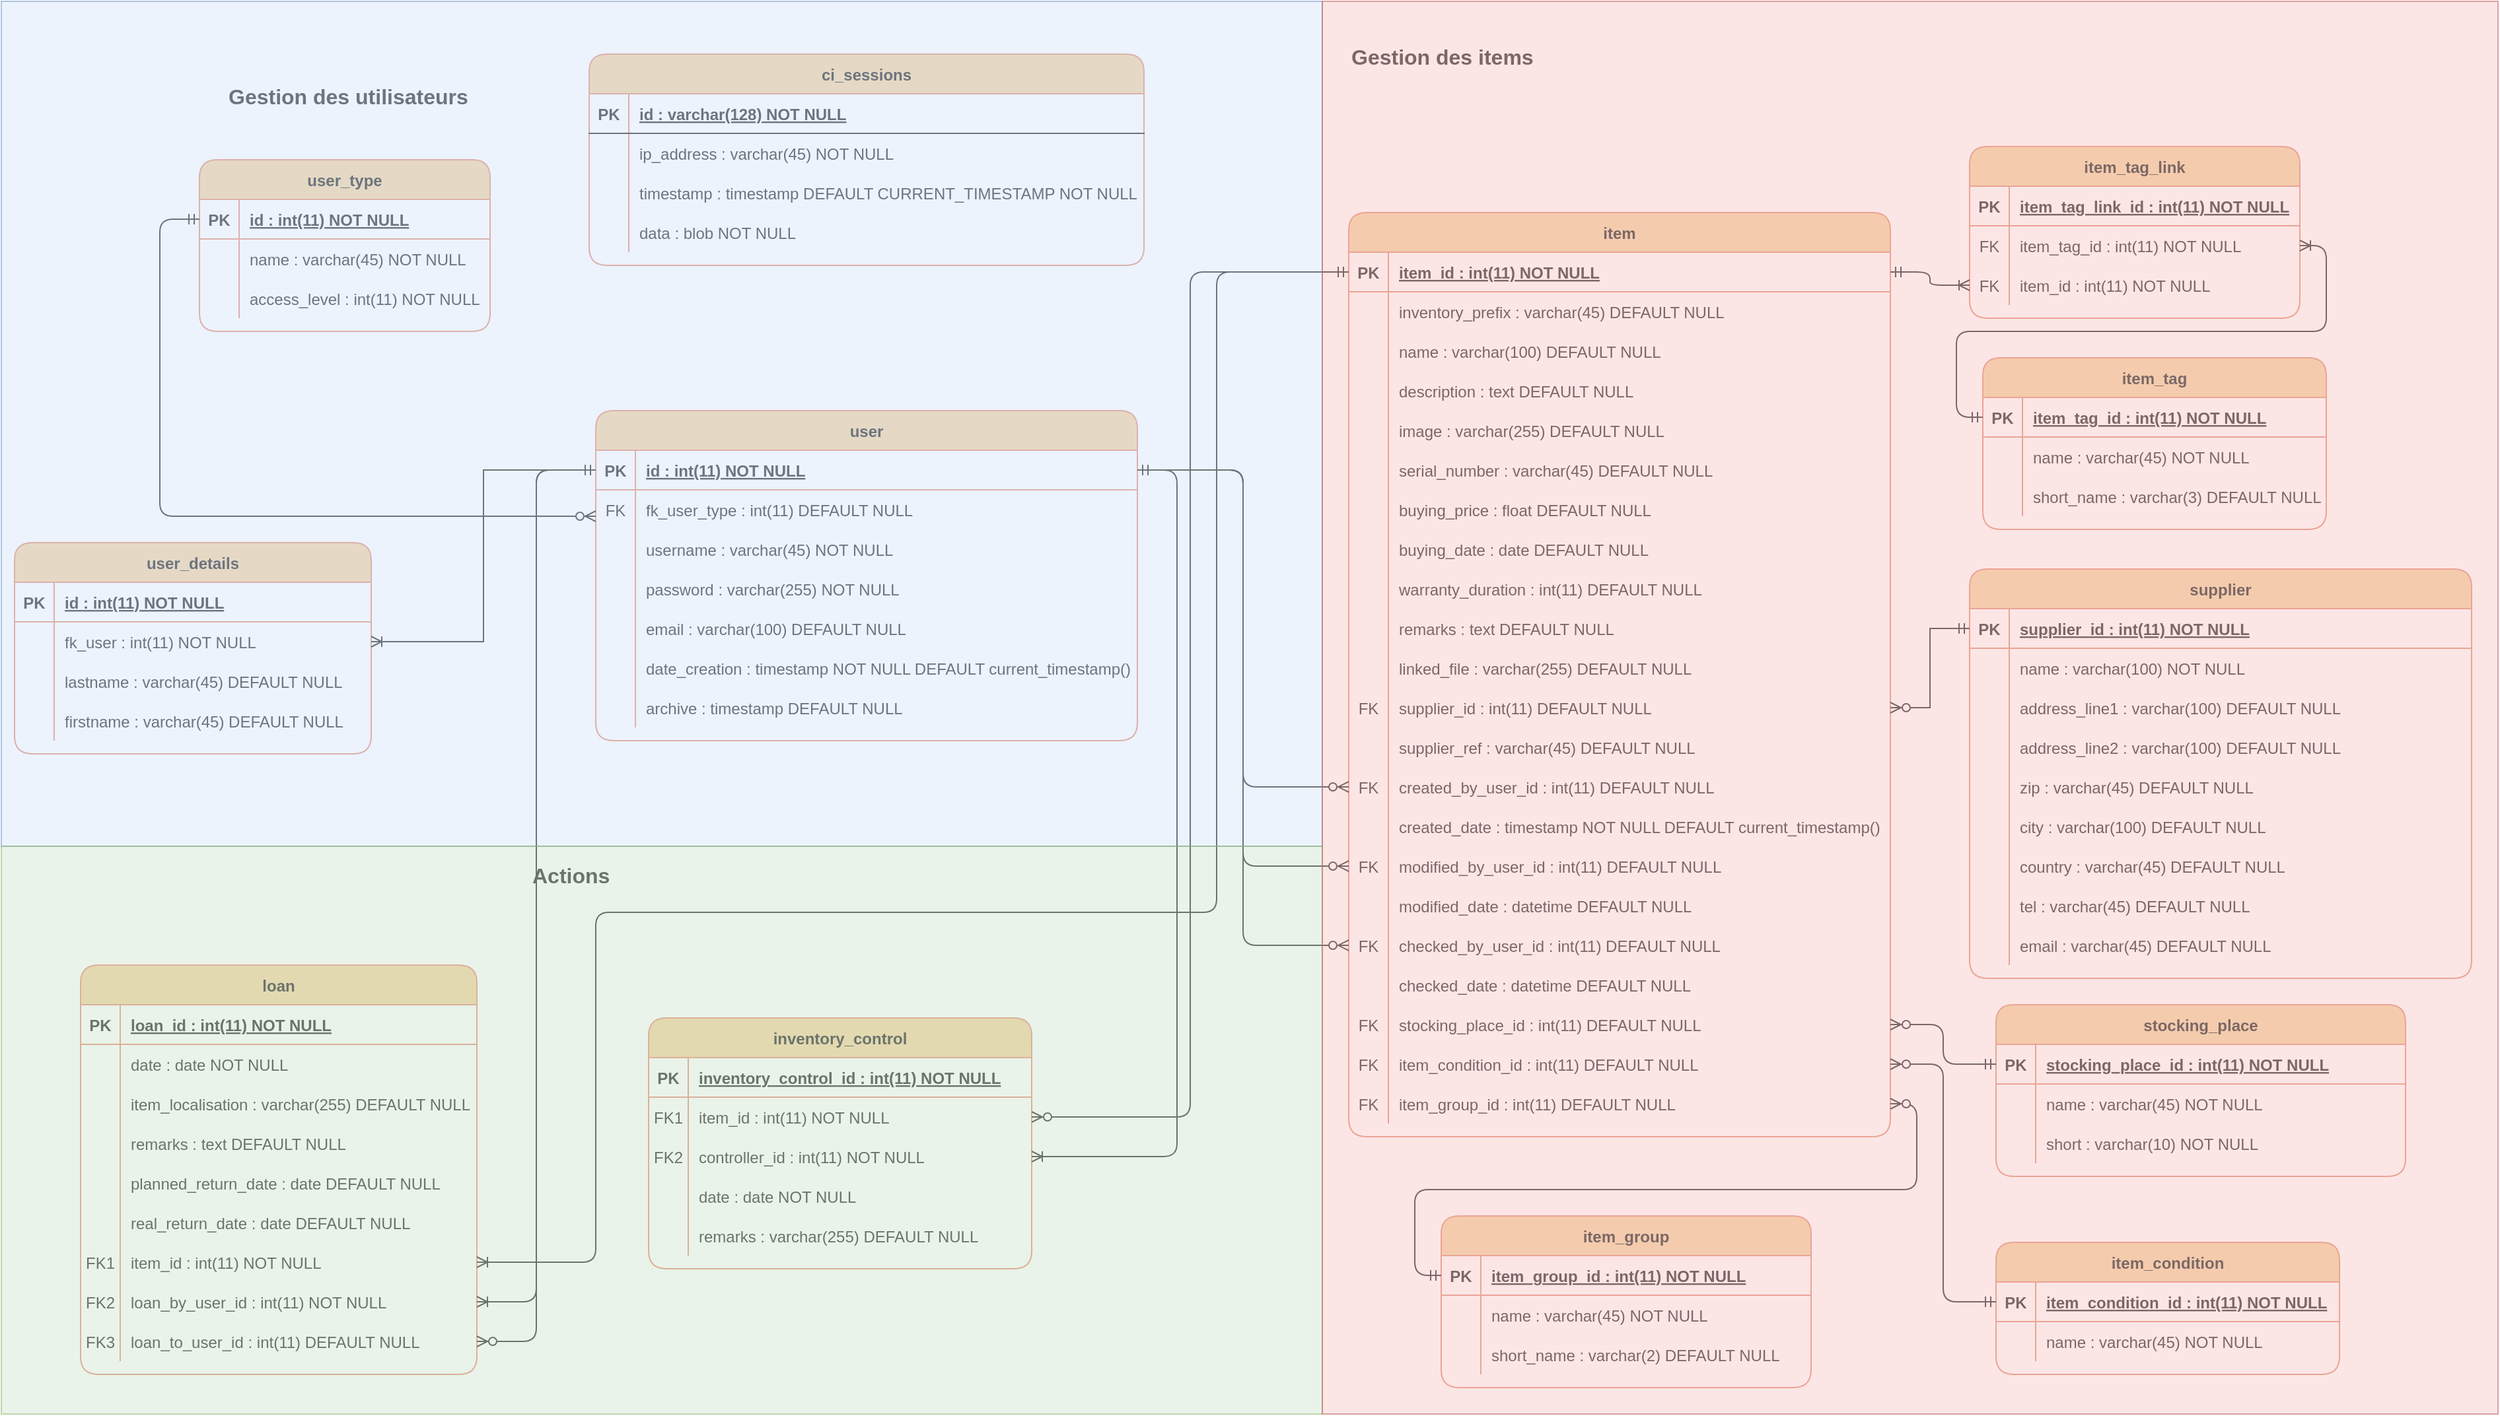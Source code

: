 <mxfile version="14.6.13" type="device"><diagram id="R2lEEEUBdFMjLlhIrx00" name="Page-1"><mxGraphModel dx="3220" dy="1387" grid="1" gridSize="10" guides="1" tooltips="1" connect="1" arrows="1" fold="1" page="1" pageScale="1" pageWidth="850" pageHeight="1100" math="0" shadow="0" extFonts="Permanent Marker^https://fonts.googleapis.com/css?family=Permanent+Marker"><root><mxCell id="0"/><mxCell id="1" parent="0"/><mxCell id="8Z-D0FBpTopQOyKzsEzQ-1" value="loan" style="shape=table;startSize=30;container=1;collapsible=1;childLayout=tableLayout;fixedRows=1;rowLines=0;fontStyle=1;align=center;resizeLast=1;fillColor=#F2CC8F;strokeColor=#E07A5F;rounded=1;" parent="1" vertex="1"><mxGeometry x="-490" y="1470" width="300" height="310" as="geometry"/></mxCell><mxCell id="8Z-D0FBpTopQOyKzsEzQ-2" value="" style="shape=partialRectangle;collapsible=0;dropTarget=0;pointerEvents=0;fillColor=none;top=0;left=0;bottom=1;right=0;points=[[0,0.5],[1,0.5]];portConstraint=eastwest;strokeColor=#E07A5F;rounded=1;" parent="8Z-D0FBpTopQOyKzsEzQ-1" vertex="1"><mxGeometry y="30" width="300" height="30" as="geometry"/></mxCell><mxCell id="8Z-D0FBpTopQOyKzsEzQ-3" value="PK" style="shape=partialRectangle;connectable=0;fillColor=none;top=0;left=0;bottom=0;right=0;fontStyle=1;overflow=hidden;strokeColor=#E07A5F;rounded=1;" parent="8Z-D0FBpTopQOyKzsEzQ-2" vertex="1"><mxGeometry width="30" height="30" as="geometry"/></mxCell><mxCell id="8Z-D0FBpTopQOyKzsEzQ-4" value="loan_id : int(11) NOT NULL" style="shape=partialRectangle;connectable=0;fillColor=none;top=0;left=0;bottom=0;right=0;align=left;spacingLeft=6;fontStyle=5;overflow=hidden;strokeColor=#E07A5F;rounded=1;" parent="8Z-D0FBpTopQOyKzsEzQ-2" vertex="1"><mxGeometry x="30" width="270" height="30" as="geometry"/></mxCell><mxCell id="8Z-D0FBpTopQOyKzsEzQ-5" value="" style="shape=partialRectangle;collapsible=0;dropTarget=0;pointerEvents=0;fillColor=none;top=0;left=0;bottom=0;right=0;points=[[0,0.5],[1,0.5]];portConstraint=eastwest;strokeColor=#E07A5F;rounded=1;" parent="8Z-D0FBpTopQOyKzsEzQ-1" vertex="1"><mxGeometry y="60" width="300" height="30" as="geometry"/></mxCell><mxCell id="8Z-D0FBpTopQOyKzsEzQ-6" value="" style="shape=partialRectangle;connectable=0;fillColor=none;top=0;left=0;bottom=0;right=0;editable=1;overflow=hidden;strokeColor=#E07A5F;rounded=1;" parent="8Z-D0FBpTopQOyKzsEzQ-5" vertex="1"><mxGeometry width="30" height="30" as="geometry"/></mxCell><mxCell id="8Z-D0FBpTopQOyKzsEzQ-7" value="date : date NOT NULL" style="shape=partialRectangle;connectable=0;fillColor=none;top=0;left=0;bottom=0;right=0;align=left;spacingLeft=6;overflow=hidden;strokeColor=#E07A5F;rounded=1;" parent="8Z-D0FBpTopQOyKzsEzQ-5" vertex="1"><mxGeometry x="30" width="270" height="30" as="geometry"/></mxCell><mxCell id="8Z-D0FBpTopQOyKzsEzQ-8" value="" style="shape=partialRectangle;collapsible=0;dropTarget=0;pointerEvents=0;fillColor=none;top=0;left=0;bottom=0;right=0;points=[[0,0.5],[1,0.5]];portConstraint=eastwest;strokeColor=#E07A5F;rounded=1;" parent="8Z-D0FBpTopQOyKzsEzQ-1" vertex="1"><mxGeometry y="90" width="300" height="30" as="geometry"/></mxCell><mxCell id="8Z-D0FBpTopQOyKzsEzQ-9" value="" style="shape=partialRectangle;connectable=0;fillColor=none;top=0;left=0;bottom=0;right=0;editable=1;overflow=hidden;strokeColor=#E07A5F;rounded=1;" parent="8Z-D0FBpTopQOyKzsEzQ-8" vertex="1"><mxGeometry width="30" height="30" as="geometry"/></mxCell><mxCell id="8Z-D0FBpTopQOyKzsEzQ-10" value="item_localisation : varchar(255) DEFAULT NULL" style="shape=partialRectangle;connectable=0;fillColor=none;top=0;left=0;bottom=0;right=0;align=left;spacingLeft=6;overflow=hidden;strokeColor=#E07A5F;rounded=1;" parent="8Z-D0FBpTopQOyKzsEzQ-8" vertex="1"><mxGeometry x="30" width="270" height="30" as="geometry"/></mxCell><mxCell id="8Z-D0FBpTopQOyKzsEzQ-11" value="" style="shape=partialRectangle;collapsible=0;dropTarget=0;pointerEvents=0;fillColor=none;top=0;left=0;bottom=0;right=0;points=[[0,0.5],[1,0.5]];portConstraint=eastwest;strokeColor=#E07A5F;rounded=1;" parent="8Z-D0FBpTopQOyKzsEzQ-1" vertex="1"><mxGeometry y="120" width="300" height="30" as="geometry"/></mxCell><mxCell id="8Z-D0FBpTopQOyKzsEzQ-12" value="" style="shape=partialRectangle;connectable=0;fillColor=none;top=0;left=0;bottom=0;right=0;editable=1;overflow=hidden;strokeColor=#E07A5F;rounded=1;" parent="8Z-D0FBpTopQOyKzsEzQ-11" vertex="1"><mxGeometry width="30" height="30" as="geometry"/></mxCell><mxCell id="8Z-D0FBpTopQOyKzsEzQ-13" value="remarks : text DEFAULT NULL" style="shape=partialRectangle;connectable=0;fillColor=none;top=0;left=0;bottom=0;right=0;align=left;spacingLeft=6;overflow=hidden;strokeColor=#E07A5F;rounded=1;" parent="8Z-D0FBpTopQOyKzsEzQ-11" vertex="1"><mxGeometry x="30" width="270" height="30" as="geometry"/></mxCell><mxCell id="8Z-D0FBpTopQOyKzsEzQ-14" style="shape=partialRectangle;collapsible=0;dropTarget=0;pointerEvents=0;fillColor=none;top=0;left=0;bottom=0;right=0;points=[[0,0.5],[1,0.5]];portConstraint=eastwest;strokeColor=#E07A5F;rounded=1;" parent="8Z-D0FBpTopQOyKzsEzQ-1" vertex="1"><mxGeometry y="150" width="300" height="30" as="geometry"/></mxCell><mxCell id="8Z-D0FBpTopQOyKzsEzQ-15" style="shape=partialRectangle;connectable=0;fillColor=none;top=0;left=0;bottom=0;right=0;editable=1;overflow=hidden;strokeColor=#E07A5F;rounded=1;" parent="8Z-D0FBpTopQOyKzsEzQ-14" vertex="1"><mxGeometry width="30" height="30" as="geometry"/></mxCell><mxCell id="8Z-D0FBpTopQOyKzsEzQ-16" value="planned_return_date : date DEFAULT NULL" style="shape=partialRectangle;connectable=0;fillColor=none;top=0;left=0;bottom=0;right=0;align=left;spacingLeft=6;overflow=hidden;strokeColor=#E07A5F;rounded=1;" parent="8Z-D0FBpTopQOyKzsEzQ-14" vertex="1"><mxGeometry x="30" width="270" height="30" as="geometry"/></mxCell><mxCell id="8Z-D0FBpTopQOyKzsEzQ-17" style="shape=partialRectangle;collapsible=0;dropTarget=0;pointerEvents=0;fillColor=none;top=0;left=0;bottom=0;right=0;points=[[0,0.5],[1,0.5]];portConstraint=eastwest;strokeColor=#E07A5F;rounded=1;" parent="8Z-D0FBpTopQOyKzsEzQ-1" vertex="1"><mxGeometry y="180" width="300" height="30" as="geometry"/></mxCell><mxCell id="8Z-D0FBpTopQOyKzsEzQ-18" style="shape=partialRectangle;connectable=0;fillColor=none;top=0;left=0;bottom=0;right=0;editable=1;overflow=hidden;strokeColor=#E07A5F;rounded=1;" parent="8Z-D0FBpTopQOyKzsEzQ-17" vertex="1"><mxGeometry width="30" height="30" as="geometry"/></mxCell><mxCell id="8Z-D0FBpTopQOyKzsEzQ-19" value="real_return_date : date DEFAULT NULL" style="shape=partialRectangle;connectable=0;fillColor=none;top=0;left=0;bottom=0;right=0;align=left;spacingLeft=6;overflow=hidden;strokeColor=#E07A5F;rounded=1;" parent="8Z-D0FBpTopQOyKzsEzQ-17" vertex="1"><mxGeometry x="30" width="270" height="30" as="geometry"/></mxCell><mxCell id="8Z-D0FBpTopQOyKzsEzQ-20" style="shape=partialRectangle;collapsible=0;dropTarget=0;pointerEvents=0;fillColor=none;top=0;left=0;bottom=0;right=0;points=[[0,0.5],[1,0.5]];portConstraint=eastwest;strokeColor=#E07A5F;rounded=1;" parent="8Z-D0FBpTopQOyKzsEzQ-1" vertex="1"><mxGeometry y="210" width="300" height="30" as="geometry"/></mxCell><mxCell id="8Z-D0FBpTopQOyKzsEzQ-21" value="FK1" style="shape=partialRectangle;connectable=0;fillColor=none;top=0;left=0;bottom=0;right=0;editable=1;overflow=hidden;strokeColor=#E07A5F;rounded=1;" parent="8Z-D0FBpTopQOyKzsEzQ-20" vertex="1"><mxGeometry width="30" height="30" as="geometry"/></mxCell><mxCell id="8Z-D0FBpTopQOyKzsEzQ-22" value="item_id : int(11) NOT NULL" style="shape=partialRectangle;connectable=0;fillColor=none;top=0;left=0;bottom=0;right=0;align=left;spacingLeft=6;overflow=hidden;strokeColor=#E07A5F;rounded=1;" parent="8Z-D0FBpTopQOyKzsEzQ-20" vertex="1"><mxGeometry x="30" width="270" height="30" as="geometry"/></mxCell><mxCell id="8Z-D0FBpTopQOyKzsEzQ-23" style="shape=partialRectangle;collapsible=0;dropTarget=0;pointerEvents=0;fillColor=none;top=0;left=0;bottom=0;right=0;points=[[0,0.5],[1,0.5]];portConstraint=eastwest;strokeColor=#E07A5F;rounded=1;" parent="8Z-D0FBpTopQOyKzsEzQ-1" vertex="1"><mxGeometry y="240" width="300" height="30" as="geometry"/></mxCell><mxCell id="8Z-D0FBpTopQOyKzsEzQ-24" value="FK2" style="shape=partialRectangle;connectable=0;fillColor=none;top=0;left=0;bottom=0;right=0;editable=1;overflow=hidden;strokeColor=#E07A5F;rounded=1;" parent="8Z-D0FBpTopQOyKzsEzQ-23" vertex="1"><mxGeometry width="30" height="30" as="geometry"/></mxCell><mxCell id="8Z-D0FBpTopQOyKzsEzQ-25" value="loan_by_user_id : int(11) NOT NULL" style="shape=partialRectangle;connectable=0;fillColor=none;top=0;left=0;bottom=0;right=0;align=left;spacingLeft=6;overflow=hidden;strokeColor=#E07A5F;rounded=1;" parent="8Z-D0FBpTopQOyKzsEzQ-23" vertex="1"><mxGeometry x="30" width="270" height="30" as="geometry"/></mxCell><mxCell id="8Z-D0FBpTopQOyKzsEzQ-26" style="shape=partialRectangle;collapsible=0;dropTarget=0;pointerEvents=0;fillColor=none;top=0;left=0;bottom=0;right=0;points=[[0,0.5],[1,0.5]];portConstraint=eastwest;strokeColor=#E07A5F;rounded=1;" parent="8Z-D0FBpTopQOyKzsEzQ-1" vertex="1"><mxGeometry y="270" width="300" height="30" as="geometry"/></mxCell><mxCell id="8Z-D0FBpTopQOyKzsEzQ-27" value="FK3" style="shape=partialRectangle;connectable=0;fillColor=none;top=0;left=0;bottom=0;right=0;editable=1;overflow=hidden;strokeColor=#E07A5F;rounded=1;" parent="8Z-D0FBpTopQOyKzsEzQ-26" vertex="1"><mxGeometry width="30" height="30" as="geometry"/></mxCell><mxCell id="8Z-D0FBpTopQOyKzsEzQ-28" value="loan_to_user_id : int(11) DEFAULT NULL" style="shape=partialRectangle;connectable=0;fillColor=none;top=0;left=0;bottom=0;right=0;align=left;spacingLeft=6;overflow=hidden;strokeColor=#E07A5F;rounded=1;" parent="8Z-D0FBpTopQOyKzsEzQ-26" vertex="1"><mxGeometry x="30" width="270" height="30" as="geometry"/></mxCell><mxCell id="8Z-D0FBpTopQOyKzsEzQ-29" value="user" style="shape=table;startSize=30;container=1;collapsible=1;childLayout=tableLayout;fixedRows=1;rowLines=0;fontStyle=1;align=center;resizeLast=1;shadow=0;glass=0;sketch=0;fillColor=#F2CC8F;strokeColor=#E07A5F;rounded=1;" parent="1" vertex="1"><mxGeometry x="-100" y="1050" width="410" height="250" as="geometry"/></mxCell><mxCell id="8Z-D0FBpTopQOyKzsEzQ-30" value="" style="shape=partialRectangle;collapsible=0;dropTarget=0;pointerEvents=0;fillColor=none;top=0;left=0;bottom=1;right=0;points=[[0,0.5],[1,0.5]];portConstraint=eastwest;strokeColor=#E07A5F;rounded=1;" parent="8Z-D0FBpTopQOyKzsEzQ-29" vertex="1"><mxGeometry y="30" width="410" height="30" as="geometry"/></mxCell><mxCell id="8Z-D0FBpTopQOyKzsEzQ-31" value="PK" style="shape=partialRectangle;connectable=0;fillColor=none;top=0;left=0;bottom=0;right=0;fontStyle=1;overflow=hidden;strokeColor=#E07A5F;rounded=1;" parent="8Z-D0FBpTopQOyKzsEzQ-30" vertex="1"><mxGeometry width="30" height="30" as="geometry"/></mxCell><mxCell id="8Z-D0FBpTopQOyKzsEzQ-32" value="id : int(11) NOT NULL" style="shape=partialRectangle;connectable=0;fillColor=none;top=0;left=0;bottom=0;right=0;align=left;spacingLeft=6;fontStyle=5;overflow=hidden;strokeColor=#E07A5F;rounded=1;" parent="8Z-D0FBpTopQOyKzsEzQ-30" vertex="1"><mxGeometry x="30" width="380" height="30" as="geometry"/></mxCell><mxCell id="8Z-D0FBpTopQOyKzsEzQ-51" style="shape=partialRectangle;collapsible=0;dropTarget=0;pointerEvents=0;fillColor=none;top=0;left=0;bottom=0;right=0;points=[[0,0.5],[1,0.5]];portConstraint=eastwest;strokeColor=#E07A5F;rounded=1;" parent="8Z-D0FBpTopQOyKzsEzQ-29" vertex="1"><mxGeometry y="60" width="410" height="30" as="geometry"/></mxCell><mxCell id="8Z-D0FBpTopQOyKzsEzQ-52" value="FK" style="shape=partialRectangle;connectable=0;fillColor=none;top=0;left=0;bottom=0;right=0;editable=1;overflow=hidden;strokeColor=#E07A5F;rounded=1;" parent="8Z-D0FBpTopQOyKzsEzQ-51" vertex="1"><mxGeometry width="30" height="30" as="geometry"/></mxCell><mxCell id="8Z-D0FBpTopQOyKzsEzQ-53" value="fk_user_type : int(11) DEFAULT NULL" style="shape=partialRectangle;connectable=0;fillColor=none;top=0;left=0;bottom=0;right=0;align=left;spacingLeft=6;overflow=hidden;strokeColor=#E07A5F;rounded=1;" parent="8Z-D0FBpTopQOyKzsEzQ-51" vertex="1"><mxGeometry x="30" width="380" height="30" as="geometry"/></mxCell><mxCell id="8Z-D0FBpTopQOyKzsEzQ-39" value="" style="shape=partialRectangle;collapsible=0;dropTarget=0;pointerEvents=0;fillColor=none;top=0;left=0;bottom=0;right=0;points=[[0,0.5],[1,0.5]];portConstraint=eastwest;strokeColor=#E07A5F;rounded=1;" parent="8Z-D0FBpTopQOyKzsEzQ-29" vertex="1"><mxGeometry y="90" width="410" height="30" as="geometry"/></mxCell><mxCell id="8Z-D0FBpTopQOyKzsEzQ-40" value="" style="shape=partialRectangle;connectable=0;fillColor=none;top=0;left=0;bottom=0;right=0;editable=1;overflow=hidden;strokeColor=#E07A5F;rounded=1;" parent="8Z-D0FBpTopQOyKzsEzQ-39" vertex="1"><mxGeometry width="30" height="30" as="geometry"/></mxCell><mxCell id="8Z-D0FBpTopQOyKzsEzQ-41" value="username : varchar(45) NOT NULL" style="shape=partialRectangle;connectable=0;fillColor=none;top=0;left=0;bottom=0;right=0;align=left;spacingLeft=6;overflow=hidden;strokeColor=#E07A5F;rounded=1;" parent="8Z-D0FBpTopQOyKzsEzQ-39" vertex="1"><mxGeometry x="30" width="380" height="30" as="geometry"/></mxCell><mxCell id="8Z-D0FBpTopQOyKzsEzQ-42" style="shape=partialRectangle;collapsible=0;dropTarget=0;pointerEvents=0;fillColor=none;top=0;left=0;bottom=0;right=0;points=[[0,0.5],[1,0.5]];portConstraint=eastwest;strokeColor=#E07A5F;rounded=1;" parent="8Z-D0FBpTopQOyKzsEzQ-29" vertex="1"><mxGeometry y="120" width="410" height="30" as="geometry"/></mxCell><mxCell id="8Z-D0FBpTopQOyKzsEzQ-43" style="shape=partialRectangle;connectable=0;fillColor=none;top=0;left=0;bottom=0;right=0;editable=1;overflow=hidden;strokeColor=#E07A5F;rounded=1;" parent="8Z-D0FBpTopQOyKzsEzQ-42" vertex="1"><mxGeometry width="30" height="30" as="geometry"/></mxCell><mxCell id="8Z-D0FBpTopQOyKzsEzQ-44" value="password : varchar(255) NOT NULL" style="shape=partialRectangle;connectable=0;fillColor=none;top=0;left=0;bottom=0;right=0;align=left;spacingLeft=6;overflow=hidden;strokeColor=#E07A5F;rounded=1;" parent="8Z-D0FBpTopQOyKzsEzQ-42" vertex="1"><mxGeometry x="30" width="380" height="30" as="geometry"/></mxCell><mxCell id="8Z-D0FBpTopQOyKzsEzQ-45" style="shape=partialRectangle;collapsible=0;dropTarget=0;pointerEvents=0;fillColor=none;top=0;left=0;bottom=0;right=0;points=[[0,0.5],[1,0.5]];portConstraint=eastwest;strokeColor=#E07A5F;rounded=1;" parent="8Z-D0FBpTopQOyKzsEzQ-29" vertex="1"><mxGeometry y="150" width="410" height="30" as="geometry"/></mxCell><mxCell id="8Z-D0FBpTopQOyKzsEzQ-46" style="shape=partialRectangle;connectable=0;fillColor=none;top=0;left=0;bottom=0;right=0;editable=1;overflow=hidden;strokeColor=#E07A5F;rounded=1;" parent="8Z-D0FBpTopQOyKzsEzQ-45" vertex="1"><mxGeometry width="30" height="30" as="geometry"/></mxCell><mxCell id="8Z-D0FBpTopQOyKzsEzQ-47" value="email : varchar(100) DEFAULT NULL" style="shape=partialRectangle;connectable=0;fillColor=none;top=0;left=0;bottom=0;right=0;align=left;spacingLeft=6;overflow=hidden;strokeColor=#E07A5F;rounded=1;" parent="8Z-D0FBpTopQOyKzsEzQ-45" vertex="1"><mxGeometry x="30" width="380" height="30" as="geometry"/></mxCell><mxCell id="8Z-D0FBpTopQOyKzsEzQ-48" style="shape=partialRectangle;collapsible=0;dropTarget=0;pointerEvents=0;fillColor=none;top=0;left=0;bottom=0;right=0;points=[[0,0.5],[1,0.5]];portConstraint=eastwest;strokeColor=#E07A5F;rounded=1;" parent="8Z-D0FBpTopQOyKzsEzQ-29" vertex="1"><mxGeometry y="180" width="410" height="30" as="geometry"/></mxCell><mxCell id="8Z-D0FBpTopQOyKzsEzQ-49" style="shape=partialRectangle;connectable=0;fillColor=none;top=0;left=0;bottom=0;right=0;editable=1;overflow=hidden;strokeColor=#E07A5F;rounded=1;" parent="8Z-D0FBpTopQOyKzsEzQ-48" vertex="1"><mxGeometry width="30" height="30" as="geometry"/></mxCell><mxCell id="8Z-D0FBpTopQOyKzsEzQ-50" value="date_creation : timestamp NOT NULL DEFAULT current_timestamp()" style="shape=partialRectangle;connectable=0;fillColor=none;top=0;left=0;bottom=0;right=0;align=left;spacingLeft=6;overflow=hidden;strokeColor=#E07A5F;rounded=1;" parent="8Z-D0FBpTopQOyKzsEzQ-48" vertex="1"><mxGeometry x="30" width="380" height="30" as="geometry"/></mxCell><mxCell id="8Z-D0FBpTopQOyKzsEzQ-54" style="shape=partialRectangle;collapsible=0;dropTarget=0;pointerEvents=0;fillColor=none;top=0;left=0;bottom=0;right=0;points=[[0,0.5],[1,0.5]];portConstraint=eastwest;strokeColor=#E07A5F;rounded=1;" parent="8Z-D0FBpTopQOyKzsEzQ-29" vertex="1"><mxGeometry y="210" width="410" height="30" as="geometry"/></mxCell><mxCell id="8Z-D0FBpTopQOyKzsEzQ-55" style="shape=partialRectangle;connectable=0;fillColor=none;top=0;left=0;bottom=0;right=0;editable=1;overflow=hidden;strokeColor=#E07A5F;rounded=1;" parent="8Z-D0FBpTopQOyKzsEzQ-54" vertex="1"><mxGeometry width="30" height="30" as="geometry"/></mxCell><mxCell id="8Z-D0FBpTopQOyKzsEzQ-56" value="archive : timestamp DEFAULT NULL" style="shape=partialRectangle;connectable=0;fillColor=none;top=0;left=0;bottom=0;right=0;align=left;spacingLeft=6;overflow=hidden;strokeColor=#E07A5F;rounded=1;" parent="8Z-D0FBpTopQOyKzsEzQ-54" vertex="1"><mxGeometry x="30" width="380" height="30" as="geometry"/></mxCell><mxCell id="8Z-D0FBpTopQOyKzsEzQ-57" value="stocking_place" style="shape=table;startSize=30;container=1;collapsible=1;childLayout=tableLayout;fixedRows=1;rowLines=0;fontStyle=1;align=center;resizeLast=1;shadow=0;glass=0;sketch=0;fillColor=#F2CC8F;strokeColor=#E07A5F;rounded=1;" parent="1" vertex="1"><mxGeometry x="960" y="1500" width="310" height="130" as="geometry"/></mxCell><mxCell id="8Z-D0FBpTopQOyKzsEzQ-58" value="" style="shape=partialRectangle;collapsible=0;dropTarget=0;pointerEvents=0;fillColor=none;top=0;left=0;bottom=1;right=0;points=[[0,0.5],[1,0.5]];portConstraint=eastwest;strokeColor=#E07A5F;rounded=1;" parent="8Z-D0FBpTopQOyKzsEzQ-57" vertex="1"><mxGeometry y="30" width="310" height="30" as="geometry"/></mxCell><mxCell id="8Z-D0FBpTopQOyKzsEzQ-59" value="PK" style="shape=partialRectangle;connectable=0;fillColor=none;top=0;left=0;bottom=0;right=0;fontStyle=1;overflow=hidden;strokeColor=#E07A5F;rounded=1;" parent="8Z-D0FBpTopQOyKzsEzQ-58" vertex="1"><mxGeometry width="30" height="30" as="geometry"/></mxCell><mxCell id="8Z-D0FBpTopQOyKzsEzQ-60" value="stocking_place_id : int(11) NOT NULL" style="shape=partialRectangle;connectable=0;fillColor=none;top=0;left=0;bottom=0;right=0;align=left;spacingLeft=6;fontStyle=5;overflow=hidden;strokeColor=#E07A5F;rounded=1;" parent="8Z-D0FBpTopQOyKzsEzQ-58" vertex="1"><mxGeometry x="30" width="280" height="30" as="geometry"/></mxCell><mxCell id="8Z-D0FBpTopQOyKzsEzQ-61" value="" style="shape=partialRectangle;collapsible=0;dropTarget=0;pointerEvents=0;fillColor=none;top=0;left=0;bottom=0;right=0;points=[[0,0.5],[1,0.5]];portConstraint=eastwest;strokeColor=#E07A5F;rounded=1;" parent="8Z-D0FBpTopQOyKzsEzQ-57" vertex="1"><mxGeometry y="60" width="310" height="30" as="geometry"/></mxCell><mxCell id="8Z-D0FBpTopQOyKzsEzQ-62" value="" style="shape=partialRectangle;connectable=0;fillColor=none;top=0;left=0;bottom=0;right=0;editable=1;overflow=hidden;strokeColor=#E07A5F;rounded=1;" parent="8Z-D0FBpTopQOyKzsEzQ-61" vertex="1"><mxGeometry width="30" height="30" as="geometry"/></mxCell><mxCell id="8Z-D0FBpTopQOyKzsEzQ-63" value="name : varchar(45) NOT NULL" style="shape=partialRectangle;connectable=0;fillColor=none;top=0;left=0;bottom=0;right=0;align=left;spacingLeft=6;overflow=hidden;strokeColor=#E07A5F;rounded=1;" parent="8Z-D0FBpTopQOyKzsEzQ-61" vertex="1"><mxGeometry x="30" width="280" height="30" as="geometry"/></mxCell><mxCell id="8Z-D0FBpTopQOyKzsEzQ-64" value="" style="shape=partialRectangle;collapsible=0;dropTarget=0;pointerEvents=0;fillColor=none;top=0;left=0;bottom=0;right=0;points=[[0,0.5],[1,0.5]];portConstraint=eastwest;strokeColor=#E07A5F;rounded=1;" parent="8Z-D0FBpTopQOyKzsEzQ-57" vertex="1"><mxGeometry y="90" width="310" height="30" as="geometry"/></mxCell><mxCell id="8Z-D0FBpTopQOyKzsEzQ-65" value="" style="shape=partialRectangle;connectable=0;fillColor=none;top=0;left=0;bottom=0;right=0;editable=1;overflow=hidden;strokeColor=#E07A5F;rounded=1;" parent="8Z-D0FBpTopQOyKzsEzQ-64" vertex="1"><mxGeometry width="30" height="30" as="geometry"/></mxCell><mxCell id="8Z-D0FBpTopQOyKzsEzQ-66" value="short : varchar(10) NOT NULL" style="shape=partialRectangle;connectable=0;fillColor=none;top=0;left=0;bottom=0;right=0;align=left;spacingLeft=6;overflow=hidden;strokeColor=#E07A5F;rounded=1;" parent="8Z-D0FBpTopQOyKzsEzQ-64" vertex="1"><mxGeometry x="30" width="280" height="30" as="geometry"/></mxCell><mxCell id="8Z-D0FBpTopQOyKzsEzQ-67" value="inventory_control" style="shape=table;startSize=30;container=1;collapsible=1;childLayout=tableLayout;fixedRows=1;rowLines=0;fontStyle=1;align=center;resizeLast=1;shadow=0;glass=0;sketch=0;fillColor=#F2CC8F;strokeColor=#E07A5F;rounded=1;" parent="1" vertex="1"><mxGeometry x="-60" y="1510" width="290" height="190" as="geometry"/></mxCell><mxCell id="8Z-D0FBpTopQOyKzsEzQ-68" value="" style="shape=partialRectangle;collapsible=0;dropTarget=0;pointerEvents=0;fillColor=none;top=0;left=0;bottom=1;right=0;points=[[0,0.5],[1,0.5]];portConstraint=eastwest;strokeColor=#E07A5F;rounded=1;" parent="8Z-D0FBpTopQOyKzsEzQ-67" vertex="1"><mxGeometry y="30" width="290" height="30" as="geometry"/></mxCell><mxCell id="8Z-D0FBpTopQOyKzsEzQ-69" value="PK" style="shape=partialRectangle;connectable=0;fillColor=none;top=0;left=0;bottom=0;right=0;fontStyle=1;overflow=hidden;strokeColor=#E07A5F;rounded=1;" parent="8Z-D0FBpTopQOyKzsEzQ-68" vertex="1"><mxGeometry width="30" height="30" as="geometry"/></mxCell><mxCell id="8Z-D0FBpTopQOyKzsEzQ-70" value="inventory_control_id : int(11) NOT NULL" style="shape=partialRectangle;connectable=0;fillColor=none;top=0;left=0;bottom=0;right=0;align=left;spacingLeft=6;fontStyle=5;overflow=hidden;strokeColor=#E07A5F;rounded=1;" parent="8Z-D0FBpTopQOyKzsEzQ-68" vertex="1"><mxGeometry x="30" width="260" height="30" as="geometry"/></mxCell><mxCell id="8Z-D0FBpTopQOyKzsEzQ-71" value="" style="shape=partialRectangle;collapsible=0;dropTarget=0;pointerEvents=0;fillColor=none;top=0;left=0;bottom=0;right=0;points=[[0,0.5],[1,0.5]];portConstraint=eastwest;strokeColor=#E07A5F;rounded=1;" parent="8Z-D0FBpTopQOyKzsEzQ-67" vertex="1"><mxGeometry y="60" width="290" height="30" as="geometry"/></mxCell><mxCell id="8Z-D0FBpTopQOyKzsEzQ-72" value="FK1" style="shape=partialRectangle;connectable=0;fillColor=none;top=0;left=0;bottom=0;right=0;editable=1;overflow=hidden;strokeColor=#E07A5F;rounded=1;" parent="8Z-D0FBpTopQOyKzsEzQ-71" vertex="1"><mxGeometry width="30" height="30" as="geometry"/></mxCell><mxCell id="8Z-D0FBpTopQOyKzsEzQ-73" value="item_id : int(11) NOT NULL" style="shape=partialRectangle;connectable=0;fillColor=none;top=0;left=0;bottom=0;right=0;align=left;spacingLeft=6;overflow=hidden;strokeColor=#E07A5F;rounded=1;" parent="8Z-D0FBpTopQOyKzsEzQ-71" vertex="1"><mxGeometry x="30" width="260" height="30" as="geometry"/></mxCell><mxCell id="8Z-D0FBpTopQOyKzsEzQ-74" value="" style="shape=partialRectangle;collapsible=0;dropTarget=0;pointerEvents=0;fillColor=none;top=0;left=0;bottom=0;right=0;points=[[0,0.5],[1,0.5]];portConstraint=eastwest;strokeColor=#E07A5F;rounded=1;" parent="8Z-D0FBpTopQOyKzsEzQ-67" vertex="1"><mxGeometry y="90" width="290" height="30" as="geometry"/></mxCell><mxCell id="8Z-D0FBpTopQOyKzsEzQ-75" value="FK2" style="shape=partialRectangle;connectable=0;fillColor=none;top=0;left=0;bottom=0;right=0;editable=1;overflow=hidden;strokeColor=#E07A5F;rounded=1;" parent="8Z-D0FBpTopQOyKzsEzQ-74" vertex="1"><mxGeometry width="30" height="30" as="geometry"/></mxCell><mxCell id="8Z-D0FBpTopQOyKzsEzQ-76" value="controller_id : int(11) NOT NULL" style="shape=partialRectangle;connectable=0;fillColor=none;top=0;left=0;bottom=0;right=0;align=left;spacingLeft=6;overflow=hidden;strokeColor=#E07A5F;rounded=1;" parent="8Z-D0FBpTopQOyKzsEzQ-74" vertex="1"><mxGeometry x="30" width="260" height="30" as="geometry"/></mxCell><mxCell id="8Z-D0FBpTopQOyKzsEzQ-77" value="" style="shape=partialRectangle;collapsible=0;dropTarget=0;pointerEvents=0;fillColor=none;top=0;left=0;bottom=0;right=0;points=[[0,0.5],[1,0.5]];portConstraint=eastwest;strokeColor=#E07A5F;rounded=1;" parent="8Z-D0FBpTopQOyKzsEzQ-67" vertex="1"><mxGeometry y="120" width="290" height="30" as="geometry"/></mxCell><mxCell id="8Z-D0FBpTopQOyKzsEzQ-78" value="" style="shape=partialRectangle;connectable=0;fillColor=none;top=0;left=0;bottom=0;right=0;editable=1;overflow=hidden;strokeColor=#E07A5F;rounded=1;" parent="8Z-D0FBpTopQOyKzsEzQ-77" vertex="1"><mxGeometry width="30" height="30" as="geometry"/></mxCell><mxCell id="8Z-D0FBpTopQOyKzsEzQ-79" value="date : date NOT NULL" style="shape=partialRectangle;connectable=0;fillColor=none;top=0;left=0;bottom=0;right=0;align=left;spacingLeft=6;overflow=hidden;strokeColor=#E07A5F;rounded=1;" parent="8Z-D0FBpTopQOyKzsEzQ-77" vertex="1"><mxGeometry x="30" width="260" height="30" as="geometry"/></mxCell><mxCell id="8Z-D0FBpTopQOyKzsEzQ-80" style="shape=partialRectangle;collapsible=0;dropTarget=0;pointerEvents=0;fillColor=none;top=0;left=0;bottom=0;right=0;points=[[0,0.5],[1,0.5]];portConstraint=eastwest;strokeColor=#E07A5F;rounded=1;" parent="8Z-D0FBpTopQOyKzsEzQ-67" vertex="1"><mxGeometry y="150" width="290" height="30" as="geometry"/></mxCell><mxCell id="8Z-D0FBpTopQOyKzsEzQ-81" style="shape=partialRectangle;connectable=0;fillColor=none;top=0;left=0;bottom=0;right=0;editable=1;overflow=hidden;strokeColor=#E07A5F;rounded=1;" parent="8Z-D0FBpTopQOyKzsEzQ-80" vertex="1"><mxGeometry width="30" height="30" as="geometry"/></mxCell><mxCell id="8Z-D0FBpTopQOyKzsEzQ-82" value="remarks : varchar(255) DEFAULT NULL" style="shape=partialRectangle;connectable=0;fillColor=none;top=0;left=0;bottom=0;right=0;align=left;spacingLeft=6;overflow=hidden;strokeColor=#E07A5F;rounded=1;" parent="8Z-D0FBpTopQOyKzsEzQ-80" vertex="1"><mxGeometry x="30" width="260" height="30" as="geometry"/></mxCell><mxCell id="8Z-D0FBpTopQOyKzsEzQ-83" value="supplier" style="shape=table;startSize=30;container=1;collapsible=1;childLayout=tableLayout;fixedRows=1;rowLines=0;fontStyle=1;align=center;resizeLast=1;shadow=0;glass=0;sketch=0;fillColor=#F2CC8F;strokeColor=#E07A5F;rounded=1;" parent="1" vertex="1"><mxGeometry x="940" y="1170" width="380" height="310" as="geometry"/></mxCell><mxCell id="8Z-D0FBpTopQOyKzsEzQ-84" value="" style="shape=partialRectangle;collapsible=0;dropTarget=0;pointerEvents=0;fillColor=none;top=0;left=0;bottom=1;right=0;points=[[0,0.5],[1,0.5]];portConstraint=eastwest;strokeColor=#E07A5F;rounded=1;" parent="8Z-D0FBpTopQOyKzsEzQ-83" vertex="1"><mxGeometry y="30" width="380" height="30" as="geometry"/></mxCell><mxCell id="8Z-D0FBpTopQOyKzsEzQ-85" value="PK" style="shape=partialRectangle;connectable=0;fillColor=none;top=0;left=0;bottom=0;right=0;fontStyle=1;overflow=hidden;strokeColor=#E07A5F;rounded=1;" parent="8Z-D0FBpTopQOyKzsEzQ-84" vertex="1"><mxGeometry width="30" height="30" as="geometry"/></mxCell><mxCell id="8Z-D0FBpTopQOyKzsEzQ-86" value="supplier_id : int(11) NOT NULL" style="shape=partialRectangle;connectable=0;fillColor=none;top=0;left=0;bottom=0;right=0;align=left;spacingLeft=6;fontStyle=5;overflow=hidden;strokeColor=#E07A5F;rounded=1;" parent="8Z-D0FBpTopQOyKzsEzQ-84" vertex="1"><mxGeometry x="30" width="350" height="30" as="geometry"/></mxCell><mxCell id="8Z-D0FBpTopQOyKzsEzQ-87" value="" style="shape=partialRectangle;collapsible=0;dropTarget=0;pointerEvents=0;fillColor=none;top=0;left=0;bottom=0;right=0;points=[[0,0.5],[1,0.5]];portConstraint=eastwest;strokeColor=#E07A5F;rounded=1;" parent="8Z-D0FBpTopQOyKzsEzQ-83" vertex="1"><mxGeometry y="60" width="380" height="30" as="geometry"/></mxCell><mxCell id="8Z-D0FBpTopQOyKzsEzQ-88" value="" style="shape=partialRectangle;connectable=0;fillColor=none;top=0;left=0;bottom=0;right=0;editable=1;overflow=hidden;strokeColor=#E07A5F;rounded=1;" parent="8Z-D0FBpTopQOyKzsEzQ-87" vertex="1"><mxGeometry width="30" height="30" as="geometry"/></mxCell><mxCell id="8Z-D0FBpTopQOyKzsEzQ-89" value="name : varchar(100) NOT NULL" style="shape=partialRectangle;connectable=0;fillColor=none;top=0;left=0;bottom=0;right=0;align=left;spacingLeft=6;overflow=hidden;strokeColor=#E07A5F;rounded=1;" parent="8Z-D0FBpTopQOyKzsEzQ-87" vertex="1"><mxGeometry x="30" width="350" height="30" as="geometry"/></mxCell><mxCell id="8Z-D0FBpTopQOyKzsEzQ-90" value="" style="shape=partialRectangle;collapsible=0;dropTarget=0;pointerEvents=0;fillColor=none;top=0;left=0;bottom=0;right=0;points=[[0,0.5],[1,0.5]];portConstraint=eastwest;strokeColor=#E07A5F;rounded=1;" parent="8Z-D0FBpTopQOyKzsEzQ-83" vertex="1"><mxGeometry y="90" width="380" height="30" as="geometry"/></mxCell><mxCell id="8Z-D0FBpTopQOyKzsEzQ-91" value="" style="shape=partialRectangle;connectable=0;fillColor=none;top=0;left=0;bottom=0;right=0;editable=1;overflow=hidden;strokeColor=#E07A5F;rounded=1;" parent="8Z-D0FBpTopQOyKzsEzQ-90" vertex="1"><mxGeometry width="30" height="30" as="geometry"/></mxCell><mxCell id="8Z-D0FBpTopQOyKzsEzQ-92" value="address_line1 : varchar(100) DEFAULT NULL" style="shape=partialRectangle;connectable=0;fillColor=none;top=0;left=0;bottom=0;right=0;align=left;spacingLeft=6;overflow=hidden;strokeColor=#E07A5F;rounded=1;" parent="8Z-D0FBpTopQOyKzsEzQ-90" vertex="1"><mxGeometry x="30" width="350" height="30" as="geometry"/></mxCell><mxCell id="8Z-D0FBpTopQOyKzsEzQ-93" value="" style="shape=partialRectangle;collapsible=0;dropTarget=0;pointerEvents=0;fillColor=none;top=0;left=0;bottom=0;right=0;points=[[0,0.5],[1,0.5]];portConstraint=eastwest;strokeColor=#E07A5F;rounded=1;" parent="8Z-D0FBpTopQOyKzsEzQ-83" vertex="1"><mxGeometry y="120" width="380" height="30" as="geometry"/></mxCell><mxCell id="8Z-D0FBpTopQOyKzsEzQ-94" value="" style="shape=partialRectangle;connectable=0;fillColor=none;top=0;left=0;bottom=0;right=0;editable=1;overflow=hidden;strokeColor=#E07A5F;rounded=1;" parent="8Z-D0FBpTopQOyKzsEzQ-93" vertex="1"><mxGeometry width="30" height="30" as="geometry"/></mxCell><mxCell id="8Z-D0FBpTopQOyKzsEzQ-95" value="address_line2 : varchar(100) DEFAULT NULL" style="shape=partialRectangle;connectable=0;fillColor=none;top=0;left=0;bottom=0;right=0;align=left;spacingLeft=6;overflow=hidden;strokeColor=#E07A5F;rounded=1;" parent="8Z-D0FBpTopQOyKzsEzQ-93" vertex="1"><mxGeometry x="30" width="350" height="30" as="geometry"/></mxCell><mxCell id="8Z-D0FBpTopQOyKzsEzQ-96" style="shape=partialRectangle;collapsible=0;dropTarget=0;pointerEvents=0;fillColor=none;top=0;left=0;bottom=0;right=0;points=[[0,0.5],[1,0.5]];portConstraint=eastwest;strokeColor=#E07A5F;rounded=1;" parent="8Z-D0FBpTopQOyKzsEzQ-83" vertex="1"><mxGeometry y="150" width="380" height="30" as="geometry"/></mxCell><mxCell id="8Z-D0FBpTopQOyKzsEzQ-97" style="shape=partialRectangle;connectable=0;fillColor=none;top=0;left=0;bottom=0;right=0;editable=1;overflow=hidden;strokeColor=#E07A5F;rounded=1;" parent="8Z-D0FBpTopQOyKzsEzQ-96" vertex="1"><mxGeometry width="30" height="30" as="geometry"/></mxCell><mxCell id="8Z-D0FBpTopQOyKzsEzQ-98" value="zip : varchar(45) DEFAULT NULL" style="shape=partialRectangle;connectable=0;fillColor=none;top=0;left=0;bottom=0;right=0;align=left;spacingLeft=6;overflow=hidden;strokeColor=#E07A5F;rounded=1;" parent="8Z-D0FBpTopQOyKzsEzQ-96" vertex="1"><mxGeometry x="30" width="350" height="30" as="geometry"/></mxCell><mxCell id="8Z-D0FBpTopQOyKzsEzQ-99" style="shape=partialRectangle;collapsible=0;dropTarget=0;pointerEvents=0;fillColor=none;top=0;left=0;bottom=0;right=0;points=[[0,0.5],[1,0.5]];portConstraint=eastwest;strokeColor=#E07A5F;rounded=1;" parent="8Z-D0FBpTopQOyKzsEzQ-83" vertex="1"><mxGeometry y="180" width="380" height="30" as="geometry"/></mxCell><mxCell id="8Z-D0FBpTopQOyKzsEzQ-100" style="shape=partialRectangle;connectable=0;fillColor=none;top=0;left=0;bottom=0;right=0;editable=1;overflow=hidden;strokeColor=#E07A5F;rounded=1;" parent="8Z-D0FBpTopQOyKzsEzQ-99" vertex="1"><mxGeometry width="30" height="30" as="geometry"/></mxCell><mxCell id="8Z-D0FBpTopQOyKzsEzQ-101" value="city : varchar(100) DEFAULT NULL" style="shape=partialRectangle;connectable=0;fillColor=none;top=0;left=0;bottom=0;right=0;align=left;spacingLeft=6;overflow=hidden;strokeColor=#E07A5F;rounded=1;" parent="8Z-D0FBpTopQOyKzsEzQ-99" vertex="1"><mxGeometry x="30" width="350" height="30" as="geometry"/></mxCell><mxCell id="8Z-D0FBpTopQOyKzsEzQ-102" style="shape=partialRectangle;collapsible=0;dropTarget=0;pointerEvents=0;fillColor=none;top=0;left=0;bottom=0;right=0;points=[[0,0.5],[1,0.5]];portConstraint=eastwest;strokeColor=#E07A5F;rounded=1;" parent="8Z-D0FBpTopQOyKzsEzQ-83" vertex="1"><mxGeometry y="210" width="380" height="30" as="geometry"/></mxCell><mxCell id="8Z-D0FBpTopQOyKzsEzQ-103" style="shape=partialRectangle;connectable=0;fillColor=none;top=0;left=0;bottom=0;right=0;editable=1;overflow=hidden;strokeColor=#E07A5F;rounded=1;" parent="8Z-D0FBpTopQOyKzsEzQ-102" vertex="1"><mxGeometry width="30" height="30" as="geometry"/></mxCell><mxCell id="8Z-D0FBpTopQOyKzsEzQ-104" value="country : varchar(45) DEFAULT NULL" style="shape=partialRectangle;connectable=0;fillColor=none;top=0;left=0;bottom=0;right=0;align=left;spacingLeft=6;overflow=hidden;strokeColor=#E07A5F;rounded=1;" parent="8Z-D0FBpTopQOyKzsEzQ-102" vertex="1"><mxGeometry x="30" width="350" height="30" as="geometry"/></mxCell><mxCell id="8Z-D0FBpTopQOyKzsEzQ-105" style="shape=partialRectangle;collapsible=0;dropTarget=0;pointerEvents=0;fillColor=none;top=0;left=0;bottom=0;right=0;points=[[0,0.5],[1,0.5]];portConstraint=eastwest;strokeColor=#E07A5F;rounded=1;" parent="8Z-D0FBpTopQOyKzsEzQ-83" vertex="1"><mxGeometry y="240" width="380" height="30" as="geometry"/></mxCell><mxCell id="8Z-D0FBpTopQOyKzsEzQ-106" style="shape=partialRectangle;connectable=0;fillColor=none;top=0;left=0;bottom=0;right=0;editable=1;overflow=hidden;strokeColor=#E07A5F;rounded=1;" parent="8Z-D0FBpTopQOyKzsEzQ-105" vertex="1"><mxGeometry width="30" height="30" as="geometry"/></mxCell><mxCell id="8Z-D0FBpTopQOyKzsEzQ-107" value="tel : varchar(45) DEFAULT NULL" style="shape=partialRectangle;connectable=0;fillColor=none;top=0;left=0;bottom=0;right=0;align=left;spacingLeft=6;overflow=hidden;strokeColor=#E07A5F;rounded=1;" parent="8Z-D0FBpTopQOyKzsEzQ-105" vertex="1"><mxGeometry x="30" width="350" height="30" as="geometry"/></mxCell><mxCell id="8Z-D0FBpTopQOyKzsEzQ-108" style="shape=partialRectangle;collapsible=0;dropTarget=0;pointerEvents=0;fillColor=none;top=0;left=0;bottom=0;right=0;points=[[0,0.5],[1,0.5]];portConstraint=eastwest;strokeColor=#E07A5F;rounded=1;" parent="8Z-D0FBpTopQOyKzsEzQ-83" vertex="1"><mxGeometry y="270" width="380" height="30" as="geometry"/></mxCell><mxCell id="8Z-D0FBpTopQOyKzsEzQ-109" style="shape=partialRectangle;connectable=0;fillColor=none;top=0;left=0;bottom=0;right=0;editable=1;overflow=hidden;strokeColor=#E07A5F;rounded=1;" parent="8Z-D0FBpTopQOyKzsEzQ-108" vertex="1"><mxGeometry width="30" height="30" as="geometry"/></mxCell><mxCell id="8Z-D0FBpTopQOyKzsEzQ-110" value="email : varchar(45) DEFAULT NULL" style="shape=partialRectangle;connectable=0;fillColor=none;top=0;left=0;bottom=0;right=0;align=left;spacingLeft=6;overflow=hidden;strokeColor=#E07A5F;rounded=1;" parent="8Z-D0FBpTopQOyKzsEzQ-108" vertex="1"><mxGeometry x="30" width="350" height="30" as="geometry"/></mxCell><mxCell id="8Z-D0FBpTopQOyKzsEzQ-111" value="user_type" style="shape=table;startSize=30;container=1;collapsible=1;childLayout=tableLayout;fixedRows=1;rowLines=0;fontStyle=1;align=center;resizeLast=1;shadow=0;glass=0;sketch=0;fillColor=#F2CC8F;strokeColor=#E07A5F;rounded=1;" parent="1" vertex="1"><mxGeometry x="-400" y="860" width="220" height="130" as="geometry"/></mxCell><mxCell id="8Z-D0FBpTopQOyKzsEzQ-112" value="" style="shape=partialRectangle;collapsible=0;dropTarget=0;pointerEvents=0;fillColor=none;top=0;left=0;bottom=1;right=0;points=[[0,0.5],[1,0.5]];portConstraint=eastwest;strokeColor=#E07A5F;rounded=1;" parent="8Z-D0FBpTopQOyKzsEzQ-111" vertex="1"><mxGeometry y="30" width="220" height="30" as="geometry"/></mxCell><mxCell id="8Z-D0FBpTopQOyKzsEzQ-113" value="PK" style="shape=partialRectangle;connectable=0;fillColor=none;top=0;left=0;bottom=0;right=0;fontStyle=1;overflow=hidden;strokeColor=#E07A5F;rounded=1;" parent="8Z-D0FBpTopQOyKzsEzQ-112" vertex="1"><mxGeometry width="30" height="30" as="geometry"/></mxCell><mxCell id="8Z-D0FBpTopQOyKzsEzQ-114" value="id : int(11) NOT NULL" style="shape=partialRectangle;connectable=0;fillColor=none;top=0;left=0;bottom=0;right=0;align=left;spacingLeft=6;fontStyle=5;overflow=hidden;strokeColor=#E07A5F;rounded=1;" parent="8Z-D0FBpTopQOyKzsEzQ-112" vertex="1"><mxGeometry x="30" width="190" height="30" as="geometry"/></mxCell><mxCell id="8Z-D0FBpTopQOyKzsEzQ-115" value="" style="shape=partialRectangle;collapsible=0;dropTarget=0;pointerEvents=0;fillColor=none;top=0;left=0;bottom=0;right=0;points=[[0,0.5],[1,0.5]];portConstraint=eastwest;strokeColor=#E07A5F;rounded=1;" parent="8Z-D0FBpTopQOyKzsEzQ-111" vertex="1"><mxGeometry y="60" width="220" height="30" as="geometry"/></mxCell><mxCell id="8Z-D0FBpTopQOyKzsEzQ-116" value="" style="shape=partialRectangle;connectable=0;fillColor=none;top=0;left=0;bottom=0;right=0;editable=1;overflow=hidden;strokeColor=#E07A5F;rounded=1;" parent="8Z-D0FBpTopQOyKzsEzQ-115" vertex="1"><mxGeometry width="30" height="30" as="geometry"/></mxCell><mxCell id="8Z-D0FBpTopQOyKzsEzQ-117" value="name : varchar(45) NOT NULL" style="shape=partialRectangle;connectable=0;fillColor=none;top=0;left=0;bottom=0;right=0;align=left;spacingLeft=6;overflow=hidden;strokeColor=#E07A5F;rounded=1;" parent="8Z-D0FBpTopQOyKzsEzQ-115" vertex="1"><mxGeometry x="30" width="190" height="30" as="geometry"/></mxCell><mxCell id="8Z-D0FBpTopQOyKzsEzQ-118" value="" style="shape=partialRectangle;collapsible=0;dropTarget=0;pointerEvents=0;fillColor=none;top=0;left=0;bottom=0;right=0;points=[[0,0.5],[1,0.5]];portConstraint=eastwest;strokeColor=#E07A5F;rounded=1;" parent="8Z-D0FBpTopQOyKzsEzQ-111" vertex="1"><mxGeometry y="90" width="220" height="30" as="geometry"/></mxCell><mxCell id="8Z-D0FBpTopQOyKzsEzQ-119" value="" style="shape=partialRectangle;connectable=0;fillColor=none;top=0;left=0;bottom=0;right=0;editable=1;overflow=hidden;strokeColor=#E07A5F;rounded=1;" parent="8Z-D0FBpTopQOyKzsEzQ-118" vertex="1"><mxGeometry width="30" height="30" as="geometry"/></mxCell><mxCell id="8Z-D0FBpTopQOyKzsEzQ-120" value="access_level : int(11) NOT NULL" style="shape=partialRectangle;connectable=0;fillColor=none;top=0;left=0;bottom=0;right=0;align=left;spacingLeft=6;overflow=hidden;strokeColor=#E07A5F;rounded=1;" parent="8Z-D0FBpTopQOyKzsEzQ-118" vertex="1"><mxGeometry x="30" width="190" height="30" as="geometry"/></mxCell><mxCell id="8Z-D0FBpTopQOyKzsEzQ-121" value="item_group" style="shape=table;startSize=30;container=1;collapsible=1;childLayout=tableLayout;fixedRows=1;rowLines=0;fontStyle=1;align=center;resizeLast=1;shadow=0;glass=0;sketch=0;fillColor=#F2CC8F;strokeColor=#E07A5F;rounded=1;" parent="1" vertex="1"><mxGeometry x="540" y="1660" width="280" height="130" as="geometry"/></mxCell><mxCell id="8Z-D0FBpTopQOyKzsEzQ-122" value="" style="shape=partialRectangle;collapsible=0;dropTarget=0;pointerEvents=0;fillColor=none;top=0;left=0;bottom=1;right=0;points=[[0,0.5],[1,0.5]];portConstraint=eastwest;strokeColor=#E07A5F;rounded=1;" parent="8Z-D0FBpTopQOyKzsEzQ-121" vertex="1"><mxGeometry y="30" width="280" height="30" as="geometry"/></mxCell><mxCell id="8Z-D0FBpTopQOyKzsEzQ-123" value="PK" style="shape=partialRectangle;connectable=0;fillColor=none;top=0;left=0;bottom=0;right=0;fontStyle=1;overflow=hidden;strokeColor=#E07A5F;rounded=1;" parent="8Z-D0FBpTopQOyKzsEzQ-122" vertex="1"><mxGeometry width="30" height="30" as="geometry"/></mxCell><mxCell id="8Z-D0FBpTopQOyKzsEzQ-124" value="item_group_id : int(11) NOT NULL" style="shape=partialRectangle;connectable=0;fillColor=none;top=0;left=0;bottom=0;right=0;align=left;spacingLeft=6;fontStyle=5;overflow=hidden;strokeColor=#E07A5F;rounded=1;" parent="8Z-D0FBpTopQOyKzsEzQ-122" vertex="1"><mxGeometry x="30" width="250" height="30" as="geometry"/></mxCell><mxCell id="8Z-D0FBpTopQOyKzsEzQ-125" value="" style="shape=partialRectangle;collapsible=0;dropTarget=0;pointerEvents=0;fillColor=none;top=0;left=0;bottom=0;right=0;points=[[0,0.5],[1,0.5]];portConstraint=eastwest;strokeColor=#E07A5F;rounded=1;" parent="8Z-D0FBpTopQOyKzsEzQ-121" vertex="1"><mxGeometry y="60" width="280" height="30" as="geometry"/></mxCell><mxCell id="8Z-D0FBpTopQOyKzsEzQ-126" value="" style="shape=partialRectangle;connectable=0;fillColor=none;top=0;left=0;bottom=0;right=0;editable=1;overflow=hidden;strokeColor=#E07A5F;rounded=1;" parent="8Z-D0FBpTopQOyKzsEzQ-125" vertex="1"><mxGeometry width="30" height="30" as="geometry"/></mxCell><mxCell id="8Z-D0FBpTopQOyKzsEzQ-127" value="name : varchar(45) NOT NULL" style="shape=partialRectangle;connectable=0;fillColor=none;top=0;left=0;bottom=0;right=0;align=left;spacingLeft=6;overflow=hidden;strokeColor=#E07A5F;rounded=1;" parent="8Z-D0FBpTopQOyKzsEzQ-125" vertex="1"><mxGeometry x="30" width="250" height="30" as="geometry"/></mxCell><mxCell id="8Z-D0FBpTopQOyKzsEzQ-128" value="" style="shape=partialRectangle;collapsible=0;dropTarget=0;pointerEvents=0;fillColor=none;top=0;left=0;bottom=0;right=0;points=[[0,0.5],[1,0.5]];portConstraint=eastwest;strokeColor=#E07A5F;rounded=1;" parent="8Z-D0FBpTopQOyKzsEzQ-121" vertex="1"><mxGeometry y="90" width="280" height="30" as="geometry"/></mxCell><mxCell id="8Z-D0FBpTopQOyKzsEzQ-129" value="" style="shape=partialRectangle;connectable=0;fillColor=none;top=0;left=0;bottom=0;right=0;editable=1;overflow=hidden;strokeColor=#E07A5F;rounded=1;" parent="8Z-D0FBpTopQOyKzsEzQ-128" vertex="1"><mxGeometry width="30" height="30" as="geometry"/></mxCell><mxCell id="8Z-D0FBpTopQOyKzsEzQ-130" value="short_name : varchar(2) DEFAULT NULL" style="shape=partialRectangle;connectable=0;fillColor=none;top=0;left=0;bottom=0;right=0;align=left;spacingLeft=6;overflow=hidden;strokeColor=#E07A5F;rounded=1;" parent="8Z-D0FBpTopQOyKzsEzQ-128" vertex="1"><mxGeometry x="30" width="250" height="30" as="geometry"/></mxCell><mxCell id="8Z-D0FBpTopQOyKzsEzQ-131" value="item" style="shape=table;startSize=30;container=1;collapsible=1;childLayout=tableLayout;fixedRows=1;rowLines=0;fontStyle=1;align=center;resizeLast=1;shadow=0;glass=0;sketch=0;fillColor=#F2CC8F;strokeColor=#E07A5F;rounded=1;" parent="1" vertex="1"><mxGeometry x="470" y="900" width="410" height="700" as="geometry"/></mxCell><mxCell id="8Z-D0FBpTopQOyKzsEzQ-132" value="" style="shape=partialRectangle;collapsible=0;dropTarget=0;pointerEvents=0;fillColor=none;top=0;left=0;bottom=1;right=0;points=[[0,0.5],[1,0.5]];portConstraint=eastwest;strokeColor=#E07A5F;rounded=1;" parent="8Z-D0FBpTopQOyKzsEzQ-131" vertex="1"><mxGeometry y="30" width="410" height="30" as="geometry"/></mxCell><mxCell id="8Z-D0FBpTopQOyKzsEzQ-133" value="PK" style="shape=partialRectangle;connectable=0;fillColor=none;top=0;left=0;bottom=0;right=0;fontStyle=1;overflow=hidden;strokeColor=#E07A5F;rounded=1;" parent="8Z-D0FBpTopQOyKzsEzQ-132" vertex="1"><mxGeometry width="30" height="30" as="geometry"/></mxCell><mxCell id="8Z-D0FBpTopQOyKzsEzQ-134" value="item_id : int(11) NOT NULL" style="shape=partialRectangle;connectable=0;fillColor=none;top=0;left=0;bottom=0;right=0;align=left;spacingLeft=6;fontStyle=5;overflow=hidden;strokeColor=#E07A5F;rounded=1;" parent="8Z-D0FBpTopQOyKzsEzQ-132" vertex="1"><mxGeometry x="30" width="380" height="30" as="geometry"/></mxCell><mxCell id="8Z-D0FBpTopQOyKzsEzQ-135" value="" style="shape=partialRectangle;collapsible=0;dropTarget=0;pointerEvents=0;fillColor=none;top=0;left=0;bottom=0;right=0;points=[[0,0.5],[1,0.5]];portConstraint=eastwest;strokeColor=#E07A5F;rounded=1;" parent="8Z-D0FBpTopQOyKzsEzQ-131" vertex="1"><mxGeometry y="60" width="410" height="30" as="geometry"/></mxCell><mxCell id="8Z-D0FBpTopQOyKzsEzQ-136" value="" style="shape=partialRectangle;connectable=0;fillColor=none;top=0;left=0;bottom=0;right=0;editable=1;overflow=hidden;strokeColor=#E07A5F;rounded=1;" parent="8Z-D0FBpTopQOyKzsEzQ-135" vertex="1"><mxGeometry width="30" height="30" as="geometry"/></mxCell><mxCell id="8Z-D0FBpTopQOyKzsEzQ-137" value="inventory_prefix : varchar(45) DEFAULT NULL" style="shape=partialRectangle;connectable=0;fillColor=none;top=0;left=0;bottom=0;right=0;align=left;spacingLeft=6;overflow=hidden;strokeColor=#E07A5F;rounded=1;" parent="8Z-D0FBpTopQOyKzsEzQ-135" vertex="1"><mxGeometry x="30" width="380" height="30" as="geometry"/></mxCell><mxCell id="8Z-D0FBpTopQOyKzsEzQ-138" value="" style="shape=partialRectangle;collapsible=0;dropTarget=0;pointerEvents=0;fillColor=none;top=0;left=0;bottom=0;right=0;points=[[0,0.5],[1,0.5]];portConstraint=eastwest;strokeColor=#E07A5F;rounded=1;" parent="8Z-D0FBpTopQOyKzsEzQ-131" vertex="1"><mxGeometry y="90" width="410" height="30" as="geometry"/></mxCell><mxCell id="8Z-D0FBpTopQOyKzsEzQ-139" value="" style="shape=partialRectangle;connectable=0;fillColor=none;top=0;left=0;bottom=0;right=0;editable=1;overflow=hidden;strokeColor=#E07A5F;rounded=1;" parent="8Z-D0FBpTopQOyKzsEzQ-138" vertex="1"><mxGeometry width="30" height="30" as="geometry"/></mxCell><mxCell id="8Z-D0FBpTopQOyKzsEzQ-140" value="name : varchar(100) DEFAULT NULL" style="shape=partialRectangle;connectable=0;fillColor=none;top=0;left=0;bottom=0;right=0;align=left;spacingLeft=6;overflow=hidden;strokeColor=#E07A5F;rounded=1;" parent="8Z-D0FBpTopQOyKzsEzQ-138" vertex="1"><mxGeometry x="30" width="380" height="30" as="geometry"/></mxCell><mxCell id="8Z-D0FBpTopQOyKzsEzQ-141" value="" style="shape=partialRectangle;collapsible=0;dropTarget=0;pointerEvents=0;fillColor=none;top=0;left=0;bottom=0;right=0;points=[[0,0.5],[1,0.5]];portConstraint=eastwest;strokeColor=#E07A5F;rounded=1;" parent="8Z-D0FBpTopQOyKzsEzQ-131" vertex="1"><mxGeometry y="120" width="410" height="30" as="geometry"/></mxCell><mxCell id="8Z-D0FBpTopQOyKzsEzQ-142" value="" style="shape=partialRectangle;connectable=0;fillColor=none;top=0;left=0;bottom=0;right=0;editable=1;overflow=hidden;strokeColor=#E07A5F;rounded=1;" parent="8Z-D0FBpTopQOyKzsEzQ-141" vertex="1"><mxGeometry width="30" height="30" as="geometry"/></mxCell><mxCell id="8Z-D0FBpTopQOyKzsEzQ-143" value="description : text DEFAULT NULL" style="shape=partialRectangle;connectable=0;fillColor=none;top=0;left=0;bottom=0;right=0;align=left;spacingLeft=6;overflow=hidden;strokeColor=#E07A5F;rounded=1;" parent="8Z-D0FBpTopQOyKzsEzQ-141" vertex="1"><mxGeometry x="30" width="380" height="30" as="geometry"/></mxCell><mxCell id="8Z-D0FBpTopQOyKzsEzQ-144" style="shape=partialRectangle;collapsible=0;dropTarget=0;pointerEvents=0;fillColor=none;top=0;left=0;bottom=0;right=0;points=[[0,0.5],[1,0.5]];portConstraint=eastwest;strokeColor=#E07A5F;rounded=1;" parent="8Z-D0FBpTopQOyKzsEzQ-131" vertex="1"><mxGeometry y="150" width="410" height="30" as="geometry"/></mxCell><mxCell id="8Z-D0FBpTopQOyKzsEzQ-145" style="shape=partialRectangle;connectable=0;fillColor=none;top=0;left=0;bottom=0;right=0;editable=1;overflow=hidden;strokeColor=#E07A5F;rounded=1;" parent="8Z-D0FBpTopQOyKzsEzQ-144" vertex="1"><mxGeometry width="30" height="30" as="geometry"/></mxCell><mxCell id="8Z-D0FBpTopQOyKzsEzQ-146" value="image : varchar(255) DEFAULT NULL" style="shape=partialRectangle;connectable=0;fillColor=none;top=0;left=0;bottom=0;right=0;align=left;spacingLeft=6;overflow=hidden;strokeColor=#E07A5F;rounded=1;" parent="8Z-D0FBpTopQOyKzsEzQ-144" vertex="1"><mxGeometry x="30" width="380" height="30" as="geometry"/></mxCell><mxCell id="8Z-D0FBpTopQOyKzsEzQ-147" style="shape=partialRectangle;collapsible=0;dropTarget=0;pointerEvents=0;fillColor=none;top=0;left=0;bottom=0;right=0;points=[[0,0.5],[1,0.5]];portConstraint=eastwest;strokeColor=#E07A5F;rounded=1;" parent="8Z-D0FBpTopQOyKzsEzQ-131" vertex="1"><mxGeometry y="180" width="410" height="30" as="geometry"/></mxCell><mxCell id="8Z-D0FBpTopQOyKzsEzQ-148" style="shape=partialRectangle;connectable=0;fillColor=none;top=0;left=0;bottom=0;right=0;editable=1;overflow=hidden;strokeColor=#E07A5F;rounded=1;" parent="8Z-D0FBpTopQOyKzsEzQ-147" vertex="1"><mxGeometry width="30" height="30" as="geometry"/></mxCell><mxCell id="8Z-D0FBpTopQOyKzsEzQ-149" value="serial_number : varchar(45) DEFAULT NULL" style="shape=partialRectangle;connectable=0;fillColor=none;top=0;left=0;bottom=0;right=0;align=left;spacingLeft=6;overflow=hidden;strokeColor=#E07A5F;rounded=1;" parent="8Z-D0FBpTopQOyKzsEzQ-147" vertex="1"><mxGeometry x="30" width="380" height="30" as="geometry"/></mxCell><mxCell id="8Z-D0FBpTopQOyKzsEzQ-150" style="shape=partialRectangle;collapsible=0;dropTarget=0;pointerEvents=0;fillColor=none;top=0;left=0;bottom=0;right=0;points=[[0,0.5],[1,0.5]];portConstraint=eastwest;strokeColor=#E07A5F;rounded=1;" parent="8Z-D0FBpTopQOyKzsEzQ-131" vertex="1"><mxGeometry y="210" width="410" height="30" as="geometry"/></mxCell><mxCell id="8Z-D0FBpTopQOyKzsEzQ-151" style="shape=partialRectangle;connectable=0;fillColor=none;top=0;left=0;bottom=0;right=0;editable=1;overflow=hidden;strokeColor=#E07A5F;rounded=1;" parent="8Z-D0FBpTopQOyKzsEzQ-150" vertex="1"><mxGeometry width="30" height="30" as="geometry"/></mxCell><mxCell id="8Z-D0FBpTopQOyKzsEzQ-152" value="buying_price : float DEFAULT NULL" style="shape=partialRectangle;connectable=0;fillColor=none;top=0;left=0;bottom=0;right=0;align=left;spacingLeft=6;overflow=hidden;strokeColor=#E07A5F;rounded=1;" parent="8Z-D0FBpTopQOyKzsEzQ-150" vertex="1"><mxGeometry x="30" width="380" height="30" as="geometry"/></mxCell><mxCell id="8Z-D0FBpTopQOyKzsEzQ-153" style="shape=partialRectangle;collapsible=0;dropTarget=0;pointerEvents=0;fillColor=none;top=0;left=0;bottom=0;right=0;points=[[0,0.5],[1,0.5]];portConstraint=eastwest;strokeColor=#E07A5F;rounded=1;" parent="8Z-D0FBpTopQOyKzsEzQ-131" vertex="1"><mxGeometry y="240" width="410" height="30" as="geometry"/></mxCell><mxCell id="8Z-D0FBpTopQOyKzsEzQ-154" style="shape=partialRectangle;connectable=0;fillColor=none;top=0;left=0;bottom=0;right=0;editable=1;overflow=hidden;strokeColor=#E07A5F;rounded=1;" parent="8Z-D0FBpTopQOyKzsEzQ-153" vertex="1"><mxGeometry width="30" height="30" as="geometry"/></mxCell><mxCell id="8Z-D0FBpTopQOyKzsEzQ-155" value="buying_date : date DEFAULT NULL" style="shape=partialRectangle;connectable=0;fillColor=none;top=0;left=0;bottom=0;right=0;align=left;spacingLeft=6;overflow=hidden;strokeColor=#E07A5F;rounded=1;" parent="8Z-D0FBpTopQOyKzsEzQ-153" vertex="1"><mxGeometry x="30" width="380" height="30" as="geometry"/></mxCell><mxCell id="8Z-D0FBpTopQOyKzsEzQ-156" style="shape=partialRectangle;collapsible=0;dropTarget=0;pointerEvents=0;fillColor=none;top=0;left=0;bottom=0;right=0;points=[[0,0.5],[1,0.5]];portConstraint=eastwest;strokeColor=#E07A5F;rounded=1;" parent="8Z-D0FBpTopQOyKzsEzQ-131" vertex="1"><mxGeometry y="270" width="410" height="30" as="geometry"/></mxCell><mxCell id="8Z-D0FBpTopQOyKzsEzQ-157" style="shape=partialRectangle;connectable=0;fillColor=none;top=0;left=0;bottom=0;right=0;editable=1;overflow=hidden;strokeColor=#E07A5F;rounded=1;" parent="8Z-D0FBpTopQOyKzsEzQ-156" vertex="1"><mxGeometry width="30" height="30" as="geometry"/></mxCell><mxCell id="8Z-D0FBpTopQOyKzsEzQ-158" value="warranty_duration : int(11) DEFAULT NULL" style="shape=partialRectangle;connectable=0;fillColor=none;top=0;left=0;bottom=0;right=0;align=left;spacingLeft=6;overflow=hidden;strokeColor=#E07A5F;rounded=1;" parent="8Z-D0FBpTopQOyKzsEzQ-156" vertex="1"><mxGeometry x="30" width="380" height="30" as="geometry"/></mxCell><mxCell id="8Z-D0FBpTopQOyKzsEzQ-159" style="shape=partialRectangle;collapsible=0;dropTarget=0;pointerEvents=0;fillColor=none;top=0;left=0;bottom=0;right=0;points=[[0,0.5],[1,0.5]];portConstraint=eastwest;strokeColor=#E07A5F;rounded=1;" parent="8Z-D0FBpTopQOyKzsEzQ-131" vertex="1"><mxGeometry y="300" width="410" height="30" as="geometry"/></mxCell><mxCell id="8Z-D0FBpTopQOyKzsEzQ-160" style="shape=partialRectangle;connectable=0;fillColor=none;top=0;left=0;bottom=0;right=0;editable=1;overflow=hidden;strokeColor=#E07A5F;rounded=1;" parent="8Z-D0FBpTopQOyKzsEzQ-159" vertex="1"><mxGeometry width="30" height="30" as="geometry"/></mxCell><mxCell id="8Z-D0FBpTopQOyKzsEzQ-161" value="remarks : text DEFAULT NULL" style="shape=partialRectangle;connectable=0;fillColor=none;top=0;left=0;bottom=0;right=0;align=left;spacingLeft=6;overflow=hidden;strokeColor=#E07A5F;rounded=1;" parent="8Z-D0FBpTopQOyKzsEzQ-159" vertex="1"><mxGeometry x="30" width="380" height="30" as="geometry"/></mxCell><mxCell id="8Z-D0FBpTopQOyKzsEzQ-162" style="shape=partialRectangle;collapsible=0;dropTarget=0;pointerEvents=0;fillColor=none;top=0;left=0;bottom=0;right=0;points=[[0,0.5],[1,0.5]];portConstraint=eastwest;strokeColor=#E07A5F;rounded=1;" parent="8Z-D0FBpTopQOyKzsEzQ-131" vertex="1"><mxGeometry y="330" width="410" height="30" as="geometry"/></mxCell><mxCell id="8Z-D0FBpTopQOyKzsEzQ-163" style="shape=partialRectangle;connectable=0;fillColor=none;top=0;left=0;bottom=0;right=0;editable=1;overflow=hidden;strokeColor=#E07A5F;rounded=1;" parent="8Z-D0FBpTopQOyKzsEzQ-162" vertex="1"><mxGeometry width="30" height="30" as="geometry"/></mxCell><mxCell id="8Z-D0FBpTopQOyKzsEzQ-164" value="linked_file : varchar(255) DEFAULT NULL" style="shape=partialRectangle;connectable=0;fillColor=none;top=0;left=0;bottom=0;right=0;align=left;spacingLeft=6;overflow=hidden;strokeColor=#E07A5F;rounded=1;" parent="8Z-D0FBpTopQOyKzsEzQ-162" vertex="1"><mxGeometry x="30" width="380" height="30" as="geometry"/></mxCell><mxCell id="8Z-D0FBpTopQOyKzsEzQ-165" style="shape=partialRectangle;collapsible=0;dropTarget=0;pointerEvents=0;fillColor=none;top=0;left=0;bottom=0;right=0;points=[[0,0.5],[1,0.5]];portConstraint=eastwest;strokeColor=#E07A5F;rounded=1;" parent="8Z-D0FBpTopQOyKzsEzQ-131" vertex="1"><mxGeometry y="360" width="410" height="30" as="geometry"/></mxCell><mxCell id="8Z-D0FBpTopQOyKzsEzQ-166" value="FK" style="shape=partialRectangle;connectable=0;fillColor=none;top=0;left=0;bottom=0;right=0;editable=1;overflow=hidden;strokeColor=#E07A5F;rounded=1;" parent="8Z-D0FBpTopQOyKzsEzQ-165" vertex="1"><mxGeometry width="30" height="30" as="geometry"/></mxCell><mxCell id="8Z-D0FBpTopQOyKzsEzQ-167" value="supplier_id : int(11) DEFAULT NULL" style="shape=partialRectangle;connectable=0;fillColor=none;top=0;left=0;bottom=0;right=0;align=left;spacingLeft=6;overflow=hidden;strokeColor=#E07A5F;rounded=1;" parent="8Z-D0FBpTopQOyKzsEzQ-165" vertex="1"><mxGeometry x="30" width="380" height="30" as="geometry"/></mxCell><mxCell id="8Z-D0FBpTopQOyKzsEzQ-168" style="shape=partialRectangle;collapsible=0;dropTarget=0;pointerEvents=0;fillColor=none;top=0;left=0;bottom=0;right=0;points=[[0,0.5],[1,0.5]];portConstraint=eastwest;strokeColor=#E07A5F;rounded=1;" parent="8Z-D0FBpTopQOyKzsEzQ-131" vertex="1"><mxGeometry y="390" width="410" height="30" as="geometry"/></mxCell><mxCell id="8Z-D0FBpTopQOyKzsEzQ-169" style="shape=partialRectangle;connectable=0;fillColor=none;top=0;left=0;bottom=0;right=0;editable=1;overflow=hidden;strokeColor=#E07A5F;rounded=1;" parent="8Z-D0FBpTopQOyKzsEzQ-168" vertex="1"><mxGeometry width="30" height="30" as="geometry"/></mxCell><mxCell id="8Z-D0FBpTopQOyKzsEzQ-170" value="supplier_ref : varchar(45) DEFAULT NULL" style="shape=partialRectangle;connectable=0;fillColor=none;top=0;left=0;bottom=0;right=0;align=left;spacingLeft=6;overflow=hidden;strokeColor=#E07A5F;rounded=1;" parent="8Z-D0FBpTopQOyKzsEzQ-168" vertex="1"><mxGeometry x="30" width="380" height="30" as="geometry"/></mxCell><mxCell id="8Z-D0FBpTopQOyKzsEzQ-171" style="shape=partialRectangle;collapsible=0;dropTarget=0;pointerEvents=0;fillColor=none;top=0;left=0;bottom=0;right=0;points=[[0,0.5],[1,0.5]];portConstraint=eastwest;strokeColor=#E07A5F;rounded=1;" parent="8Z-D0FBpTopQOyKzsEzQ-131" vertex="1"><mxGeometry y="420" width="410" height="30" as="geometry"/></mxCell><mxCell id="8Z-D0FBpTopQOyKzsEzQ-172" value="FK" style="shape=partialRectangle;connectable=0;fillColor=none;top=0;left=0;bottom=0;right=0;editable=1;overflow=hidden;strokeColor=#E07A5F;rounded=1;" parent="8Z-D0FBpTopQOyKzsEzQ-171" vertex="1"><mxGeometry width="30" height="30" as="geometry"/></mxCell><mxCell id="8Z-D0FBpTopQOyKzsEzQ-173" value="created_by_user_id : int(11) DEFAULT NULL" style="shape=partialRectangle;connectable=0;fillColor=none;top=0;left=0;bottom=0;right=0;align=left;spacingLeft=6;overflow=hidden;strokeColor=#E07A5F;rounded=1;" parent="8Z-D0FBpTopQOyKzsEzQ-171" vertex="1"><mxGeometry x="30" width="380" height="30" as="geometry"/></mxCell><mxCell id="8Z-D0FBpTopQOyKzsEzQ-174" style="shape=partialRectangle;collapsible=0;dropTarget=0;pointerEvents=0;fillColor=none;top=0;left=0;bottom=0;right=0;points=[[0,0.5],[1,0.5]];portConstraint=eastwest;strokeColor=#E07A5F;rounded=1;" parent="8Z-D0FBpTopQOyKzsEzQ-131" vertex="1"><mxGeometry y="450" width="410" height="30" as="geometry"/></mxCell><mxCell id="8Z-D0FBpTopQOyKzsEzQ-175" style="shape=partialRectangle;connectable=0;fillColor=none;top=0;left=0;bottom=0;right=0;editable=1;overflow=hidden;strokeColor=#E07A5F;rounded=1;" parent="8Z-D0FBpTopQOyKzsEzQ-174" vertex="1"><mxGeometry width="30" height="30" as="geometry"/></mxCell><mxCell id="8Z-D0FBpTopQOyKzsEzQ-176" value="created_date : timestamp NOT NULL DEFAULT current_timestamp()" style="shape=partialRectangle;connectable=0;fillColor=none;top=0;left=0;bottom=0;right=0;align=left;spacingLeft=6;overflow=hidden;strokeColor=#E07A5F;rounded=1;" parent="8Z-D0FBpTopQOyKzsEzQ-174" vertex="1"><mxGeometry x="30" width="380" height="30" as="geometry"/></mxCell><mxCell id="8Z-D0FBpTopQOyKzsEzQ-177" style="shape=partialRectangle;collapsible=0;dropTarget=0;pointerEvents=0;fillColor=none;top=0;left=0;bottom=0;right=0;points=[[0,0.5],[1,0.5]];portConstraint=eastwest;strokeColor=#E07A5F;rounded=1;" parent="8Z-D0FBpTopQOyKzsEzQ-131" vertex="1"><mxGeometry y="480" width="410" height="30" as="geometry"/></mxCell><mxCell id="8Z-D0FBpTopQOyKzsEzQ-178" value="FK" style="shape=partialRectangle;connectable=0;fillColor=none;top=0;left=0;bottom=0;right=0;editable=1;overflow=hidden;strokeColor=#E07A5F;rounded=1;" parent="8Z-D0FBpTopQOyKzsEzQ-177" vertex="1"><mxGeometry width="30" height="30" as="geometry"/></mxCell><mxCell id="8Z-D0FBpTopQOyKzsEzQ-179" value="modified_by_user_id : int(11) DEFAULT NULL" style="shape=partialRectangle;connectable=0;fillColor=none;top=0;left=0;bottom=0;right=0;align=left;spacingLeft=6;overflow=hidden;strokeColor=#E07A5F;rounded=1;" parent="8Z-D0FBpTopQOyKzsEzQ-177" vertex="1"><mxGeometry x="30" width="380" height="30" as="geometry"/></mxCell><mxCell id="8Z-D0FBpTopQOyKzsEzQ-180" style="shape=partialRectangle;collapsible=0;dropTarget=0;pointerEvents=0;fillColor=none;top=0;left=0;bottom=0;right=0;points=[[0,0.5],[1,0.5]];portConstraint=eastwest;strokeColor=#E07A5F;rounded=1;" parent="8Z-D0FBpTopQOyKzsEzQ-131" vertex="1"><mxGeometry y="510" width="410" height="30" as="geometry"/></mxCell><mxCell id="8Z-D0FBpTopQOyKzsEzQ-181" style="shape=partialRectangle;connectable=0;fillColor=none;top=0;left=0;bottom=0;right=0;editable=1;overflow=hidden;strokeColor=#E07A5F;rounded=1;" parent="8Z-D0FBpTopQOyKzsEzQ-180" vertex="1"><mxGeometry width="30" height="30" as="geometry"/></mxCell><mxCell id="8Z-D0FBpTopQOyKzsEzQ-182" value="modified_date : datetime DEFAULT NULL" style="shape=partialRectangle;connectable=0;fillColor=none;top=0;left=0;bottom=0;right=0;align=left;spacingLeft=6;overflow=hidden;strokeColor=#E07A5F;rounded=1;" parent="8Z-D0FBpTopQOyKzsEzQ-180" vertex="1"><mxGeometry x="30" width="380" height="30" as="geometry"/></mxCell><mxCell id="8Z-D0FBpTopQOyKzsEzQ-183" style="shape=partialRectangle;collapsible=0;dropTarget=0;pointerEvents=0;fillColor=none;top=0;left=0;bottom=0;right=0;points=[[0,0.5],[1,0.5]];portConstraint=eastwest;strokeColor=#E07A5F;rounded=1;" parent="8Z-D0FBpTopQOyKzsEzQ-131" vertex="1"><mxGeometry y="540" width="410" height="30" as="geometry"/></mxCell><mxCell id="8Z-D0FBpTopQOyKzsEzQ-184" value="FK" style="shape=partialRectangle;connectable=0;fillColor=none;top=0;left=0;bottom=0;right=0;editable=1;overflow=hidden;strokeColor=#E07A5F;rounded=1;" parent="8Z-D0FBpTopQOyKzsEzQ-183" vertex="1"><mxGeometry width="30" height="30" as="geometry"/></mxCell><mxCell id="8Z-D0FBpTopQOyKzsEzQ-185" value="checked_by_user_id : int(11) DEFAULT NULL" style="shape=partialRectangle;connectable=0;fillColor=none;top=0;left=0;bottom=0;right=0;align=left;spacingLeft=6;overflow=hidden;strokeColor=#E07A5F;rounded=1;" parent="8Z-D0FBpTopQOyKzsEzQ-183" vertex="1"><mxGeometry x="30" width="380" height="30" as="geometry"/></mxCell><mxCell id="8Z-D0FBpTopQOyKzsEzQ-186" style="shape=partialRectangle;collapsible=0;dropTarget=0;pointerEvents=0;fillColor=none;top=0;left=0;bottom=0;right=0;points=[[0,0.5],[1,0.5]];portConstraint=eastwest;strokeColor=#E07A5F;rounded=1;" parent="8Z-D0FBpTopQOyKzsEzQ-131" vertex="1"><mxGeometry y="570" width="410" height="30" as="geometry"/></mxCell><mxCell id="8Z-D0FBpTopQOyKzsEzQ-187" style="shape=partialRectangle;connectable=0;fillColor=none;top=0;left=0;bottom=0;right=0;editable=1;overflow=hidden;strokeColor=#E07A5F;rounded=1;" parent="8Z-D0FBpTopQOyKzsEzQ-186" vertex="1"><mxGeometry width="30" height="30" as="geometry"/></mxCell><mxCell id="8Z-D0FBpTopQOyKzsEzQ-188" value="checked_date : datetime DEFAULT NULL" style="shape=partialRectangle;connectable=0;fillColor=none;top=0;left=0;bottom=0;right=0;align=left;spacingLeft=6;overflow=hidden;strokeColor=#E07A5F;rounded=1;" parent="8Z-D0FBpTopQOyKzsEzQ-186" vertex="1"><mxGeometry x="30" width="380" height="30" as="geometry"/></mxCell><mxCell id="8Z-D0FBpTopQOyKzsEzQ-189" style="shape=partialRectangle;collapsible=0;dropTarget=0;pointerEvents=0;fillColor=none;top=0;left=0;bottom=0;right=0;points=[[0,0.5],[1,0.5]];portConstraint=eastwest;strokeColor=#E07A5F;rounded=1;" parent="8Z-D0FBpTopQOyKzsEzQ-131" vertex="1"><mxGeometry y="600" width="410" height="30" as="geometry"/></mxCell><mxCell id="8Z-D0FBpTopQOyKzsEzQ-190" value="FK" style="shape=partialRectangle;connectable=0;fillColor=none;top=0;left=0;bottom=0;right=0;editable=1;overflow=hidden;strokeColor=#E07A5F;rounded=1;" parent="8Z-D0FBpTopQOyKzsEzQ-189" vertex="1"><mxGeometry width="30" height="30" as="geometry"/></mxCell><mxCell id="8Z-D0FBpTopQOyKzsEzQ-191" value="stocking_place_id : int(11) DEFAULT NULL" style="shape=partialRectangle;connectable=0;fillColor=none;top=0;left=0;bottom=0;right=0;align=left;spacingLeft=6;overflow=hidden;strokeColor=#E07A5F;rounded=1;" parent="8Z-D0FBpTopQOyKzsEzQ-189" vertex="1"><mxGeometry x="30" width="380" height="30" as="geometry"/></mxCell><mxCell id="8Z-D0FBpTopQOyKzsEzQ-192" style="shape=partialRectangle;collapsible=0;dropTarget=0;pointerEvents=0;fillColor=none;top=0;left=0;bottom=0;right=0;points=[[0,0.5],[1,0.5]];portConstraint=eastwest;strokeColor=#E07A5F;rounded=1;" parent="8Z-D0FBpTopQOyKzsEzQ-131" vertex="1"><mxGeometry y="630" width="410" height="30" as="geometry"/></mxCell><mxCell id="8Z-D0FBpTopQOyKzsEzQ-193" value="FK" style="shape=partialRectangle;connectable=0;fillColor=none;top=0;left=0;bottom=0;right=0;editable=1;overflow=hidden;strokeColor=#E07A5F;rounded=1;" parent="8Z-D0FBpTopQOyKzsEzQ-192" vertex="1"><mxGeometry width="30" height="30" as="geometry"/></mxCell><mxCell id="8Z-D0FBpTopQOyKzsEzQ-194" value="item_condition_id : int(11) DEFAULT NULL" style="shape=partialRectangle;connectable=0;fillColor=none;top=0;left=0;bottom=0;right=0;align=left;spacingLeft=6;overflow=hidden;strokeColor=#E07A5F;rounded=1;" parent="8Z-D0FBpTopQOyKzsEzQ-192" vertex="1"><mxGeometry x="30" width="380" height="30" as="geometry"/></mxCell><mxCell id="8Z-D0FBpTopQOyKzsEzQ-195" style="shape=partialRectangle;collapsible=0;dropTarget=0;pointerEvents=0;fillColor=none;top=0;left=0;bottom=0;right=0;points=[[0,0.5],[1,0.5]];portConstraint=eastwest;strokeColor=#E07A5F;rounded=1;" parent="8Z-D0FBpTopQOyKzsEzQ-131" vertex="1"><mxGeometry y="660" width="410" height="30" as="geometry"/></mxCell><mxCell id="8Z-D0FBpTopQOyKzsEzQ-196" value="FK" style="shape=partialRectangle;connectable=0;fillColor=none;top=0;left=0;bottom=0;right=0;editable=1;overflow=hidden;strokeColor=#E07A5F;rounded=1;" parent="8Z-D0FBpTopQOyKzsEzQ-195" vertex="1"><mxGeometry width="30" height="30" as="geometry"/></mxCell><mxCell id="8Z-D0FBpTopQOyKzsEzQ-197" value="item_group_id : int(11) DEFAULT NULL" style="shape=partialRectangle;connectable=0;fillColor=none;top=0;left=0;bottom=0;right=0;align=left;spacingLeft=6;overflow=hidden;strokeColor=#E07A5F;rounded=1;" parent="8Z-D0FBpTopQOyKzsEzQ-195" vertex="1"><mxGeometry x="30" width="380" height="30" as="geometry"/></mxCell><mxCell id="8Z-D0FBpTopQOyKzsEzQ-198" value="item_condition" style="shape=table;startSize=30;container=1;collapsible=1;childLayout=tableLayout;fixedRows=1;rowLines=0;fontStyle=1;align=center;resizeLast=1;shadow=0;glass=0;sketch=0;fillColor=#F2CC8F;strokeColor=#E07A5F;rounded=1;" parent="1" vertex="1"><mxGeometry x="960" y="1680" width="260" height="100" as="geometry"/></mxCell><mxCell id="8Z-D0FBpTopQOyKzsEzQ-199" value="" style="shape=partialRectangle;collapsible=0;dropTarget=0;pointerEvents=0;fillColor=none;top=0;left=0;bottom=1;right=0;points=[[0,0.5],[1,0.5]];portConstraint=eastwest;strokeColor=#E07A5F;rounded=1;" parent="8Z-D0FBpTopQOyKzsEzQ-198" vertex="1"><mxGeometry y="30" width="260" height="30" as="geometry"/></mxCell><mxCell id="8Z-D0FBpTopQOyKzsEzQ-200" value="PK" style="shape=partialRectangle;connectable=0;fillColor=none;top=0;left=0;bottom=0;right=0;fontStyle=1;overflow=hidden;strokeColor=#E07A5F;rounded=1;" parent="8Z-D0FBpTopQOyKzsEzQ-199" vertex="1"><mxGeometry width="30" height="30" as="geometry"/></mxCell><mxCell id="8Z-D0FBpTopQOyKzsEzQ-201" value="item_condition_id : int(11) NOT NULL" style="shape=partialRectangle;connectable=0;fillColor=none;top=0;left=0;bottom=0;right=0;align=left;spacingLeft=6;fontStyle=5;overflow=hidden;strokeColor=#E07A5F;rounded=1;" parent="8Z-D0FBpTopQOyKzsEzQ-199" vertex="1"><mxGeometry x="30" width="230" height="30" as="geometry"/></mxCell><mxCell id="8Z-D0FBpTopQOyKzsEzQ-202" value="" style="shape=partialRectangle;collapsible=0;dropTarget=0;pointerEvents=0;fillColor=none;top=0;left=0;bottom=0;right=0;points=[[0,0.5],[1,0.5]];portConstraint=eastwest;strokeColor=#E07A5F;rounded=1;" parent="8Z-D0FBpTopQOyKzsEzQ-198" vertex="1"><mxGeometry y="60" width="260" height="30" as="geometry"/></mxCell><mxCell id="8Z-D0FBpTopQOyKzsEzQ-203" value="" style="shape=partialRectangle;connectable=0;fillColor=none;top=0;left=0;bottom=0;right=0;editable=1;overflow=hidden;strokeColor=#E07A5F;rounded=1;" parent="8Z-D0FBpTopQOyKzsEzQ-202" vertex="1"><mxGeometry width="30" height="30" as="geometry"/></mxCell><mxCell id="8Z-D0FBpTopQOyKzsEzQ-204" value="name : varchar(45) NOT NULL" style="shape=partialRectangle;connectable=0;fillColor=none;top=0;left=0;bottom=0;right=0;align=left;spacingLeft=6;overflow=hidden;strokeColor=#E07A5F;rounded=1;" parent="8Z-D0FBpTopQOyKzsEzQ-202" vertex="1"><mxGeometry x="30" width="230" height="30" as="geometry"/></mxCell><mxCell id="8Z-D0FBpTopQOyKzsEzQ-205" value="item_tag" style="shape=table;startSize=30;container=1;collapsible=1;childLayout=tableLayout;fixedRows=1;rowLines=0;fontStyle=1;align=center;resizeLast=1;shadow=0;glass=0;sketch=0;fillColor=#F2CC8F;strokeColor=#E07A5F;rounded=1;" parent="1" vertex="1"><mxGeometry x="950" y="1010" width="260" height="130" as="geometry"/></mxCell><mxCell id="8Z-D0FBpTopQOyKzsEzQ-206" value="" style="shape=partialRectangle;collapsible=0;dropTarget=0;pointerEvents=0;fillColor=none;top=0;left=0;bottom=1;right=0;points=[[0,0.5],[1,0.5]];portConstraint=eastwest;strokeColor=#E07A5F;rounded=1;" parent="8Z-D0FBpTopQOyKzsEzQ-205" vertex="1"><mxGeometry y="30" width="260" height="30" as="geometry"/></mxCell><mxCell id="8Z-D0FBpTopQOyKzsEzQ-207" value="PK" style="shape=partialRectangle;connectable=0;fillColor=none;top=0;left=0;bottom=0;right=0;fontStyle=1;overflow=hidden;strokeColor=#E07A5F;rounded=1;" parent="8Z-D0FBpTopQOyKzsEzQ-206" vertex="1"><mxGeometry width="30" height="30" as="geometry"/></mxCell><mxCell id="8Z-D0FBpTopQOyKzsEzQ-208" value="item_tag_id : int(11) NOT NULL" style="shape=partialRectangle;connectable=0;fillColor=none;top=0;left=0;bottom=0;right=0;align=left;spacingLeft=6;fontStyle=5;overflow=hidden;strokeColor=#E07A5F;rounded=1;" parent="8Z-D0FBpTopQOyKzsEzQ-206" vertex="1"><mxGeometry x="30" width="230" height="30" as="geometry"/></mxCell><mxCell id="8Z-D0FBpTopQOyKzsEzQ-209" value="" style="shape=partialRectangle;collapsible=0;dropTarget=0;pointerEvents=0;fillColor=none;top=0;left=0;bottom=0;right=0;points=[[0,0.5],[1,0.5]];portConstraint=eastwest;strokeColor=#E07A5F;rounded=1;" parent="8Z-D0FBpTopQOyKzsEzQ-205" vertex="1"><mxGeometry y="60" width="260" height="30" as="geometry"/></mxCell><mxCell id="8Z-D0FBpTopQOyKzsEzQ-210" value="" style="shape=partialRectangle;connectable=0;fillColor=none;top=0;left=0;bottom=0;right=0;editable=1;overflow=hidden;strokeColor=#E07A5F;rounded=1;" parent="8Z-D0FBpTopQOyKzsEzQ-209" vertex="1"><mxGeometry width="30" height="30" as="geometry"/></mxCell><mxCell id="8Z-D0FBpTopQOyKzsEzQ-211" value="name : varchar(45) NOT NULL" style="shape=partialRectangle;connectable=0;fillColor=none;top=0;left=0;bottom=0;right=0;align=left;spacingLeft=6;overflow=hidden;strokeColor=#E07A5F;rounded=1;" parent="8Z-D0FBpTopQOyKzsEzQ-209" vertex="1"><mxGeometry x="30" width="230" height="30" as="geometry"/></mxCell><mxCell id="8Z-D0FBpTopQOyKzsEzQ-212" value="" style="shape=partialRectangle;collapsible=0;dropTarget=0;pointerEvents=0;fillColor=none;top=0;left=0;bottom=0;right=0;points=[[0,0.5],[1,0.5]];portConstraint=eastwest;strokeColor=#E07A5F;rounded=1;" parent="8Z-D0FBpTopQOyKzsEzQ-205" vertex="1"><mxGeometry y="90" width="260" height="30" as="geometry"/></mxCell><mxCell id="8Z-D0FBpTopQOyKzsEzQ-213" value="" style="shape=partialRectangle;connectable=0;fillColor=none;top=0;left=0;bottom=0;right=0;editable=1;overflow=hidden;strokeColor=#E07A5F;rounded=1;" parent="8Z-D0FBpTopQOyKzsEzQ-212" vertex="1"><mxGeometry width="30" height="30" as="geometry"/></mxCell><mxCell id="8Z-D0FBpTopQOyKzsEzQ-214" value="short_name : varchar(3) DEFAULT NULL" style="shape=partialRectangle;connectable=0;fillColor=none;top=0;left=0;bottom=0;right=0;align=left;spacingLeft=6;overflow=hidden;strokeColor=#E07A5F;rounded=1;" parent="8Z-D0FBpTopQOyKzsEzQ-212" vertex="1"><mxGeometry x="30" width="230" height="30" as="geometry"/></mxCell><mxCell id="8Z-D0FBpTopQOyKzsEzQ-215" value="item_tag_link" style="shape=table;startSize=30;container=1;collapsible=1;childLayout=tableLayout;fixedRows=1;rowLines=0;fontStyle=1;align=center;resizeLast=1;shadow=0;glass=0;sketch=0;fillColor=#F2CC8F;strokeColor=#E07A5F;rounded=1;" parent="1" vertex="1"><mxGeometry x="940" y="850" width="250" height="130" as="geometry"/></mxCell><mxCell id="8Z-D0FBpTopQOyKzsEzQ-216" value="" style="shape=partialRectangle;collapsible=0;dropTarget=0;pointerEvents=0;fillColor=none;top=0;left=0;bottom=1;right=0;points=[[0,0.5],[1,0.5]];portConstraint=eastwest;strokeColor=#E07A5F;rounded=1;" parent="8Z-D0FBpTopQOyKzsEzQ-215" vertex="1"><mxGeometry y="30" width="250" height="30" as="geometry"/></mxCell><mxCell id="8Z-D0FBpTopQOyKzsEzQ-217" value="PK" style="shape=partialRectangle;connectable=0;fillColor=none;top=0;left=0;bottom=0;right=0;fontStyle=1;overflow=hidden;strokeColor=#E07A5F;rounded=1;" parent="8Z-D0FBpTopQOyKzsEzQ-216" vertex="1"><mxGeometry width="30" height="30" as="geometry"/></mxCell><mxCell id="8Z-D0FBpTopQOyKzsEzQ-218" value="item_tag_link_id : int(11) NOT NULL" style="shape=partialRectangle;connectable=0;fillColor=none;top=0;left=0;bottom=0;right=0;align=left;spacingLeft=6;fontStyle=5;overflow=hidden;strokeColor=#E07A5F;rounded=1;" parent="8Z-D0FBpTopQOyKzsEzQ-216" vertex="1"><mxGeometry x="30" width="220" height="30" as="geometry"/></mxCell><mxCell id="8Z-D0FBpTopQOyKzsEzQ-219" value="" style="shape=partialRectangle;collapsible=0;dropTarget=0;pointerEvents=0;fillColor=none;top=0;left=0;bottom=0;right=0;points=[[0,0.5],[1,0.5]];portConstraint=eastwest;strokeColor=#E07A5F;rounded=1;" parent="8Z-D0FBpTopQOyKzsEzQ-215" vertex="1"><mxGeometry y="60" width="250" height="30" as="geometry"/></mxCell><mxCell id="8Z-D0FBpTopQOyKzsEzQ-220" value="FK" style="shape=partialRectangle;connectable=0;fillColor=none;top=0;left=0;bottom=0;right=0;editable=1;overflow=hidden;strokeColor=#E07A5F;rounded=1;" parent="8Z-D0FBpTopQOyKzsEzQ-219" vertex="1"><mxGeometry width="30" height="30" as="geometry"/></mxCell><mxCell id="8Z-D0FBpTopQOyKzsEzQ-221" value="item_tag_id : int(11) NOT NULL" style="shape=partialRectangle;connectable=0;fillColor=none;top=0;left=0;bottom=0;right=0;align=left;spacingLeft=6;overflow=hidden;strokeColor=#E07A5F;rounded=1;" parent="8Z-D0FBpTopQOyKzsEzQ-219" vertex="1"><mxGeometry x="30" width="220" height="30" as="geometry"/></mxCell><mxCell id="8Z-D0FBpTopQOyKzsEzQ-222" value="" style="shape=partialRectangle;collapsible=0;dropTarget=0;pointerEvents=0;fillColor=none;top=0;left=0;bottom=0;right=0;points=[[0,0.5],[1,0.5]];portConstraint=eastwest;strokeColor=#E07A5F;rounded=1;" parent="8Z-D0FBpTopQOyKzsEzQ-215" vertex="1"><mxGeometry y="90" width="250" height="30" as="geometry"/></mxCell><mxCell id="8Z-D0FBpTopQOyKzsEzQ-223" value="FK" style="shape=partialRectangle;connectable=0;fillColor=none;top=0;left=0;bottom=0;right=0;editable=1;overflow=hidden;strokeColor=#E07A5F;rounded=1;" parent="8Z-D0FBpTopQOyKzsEzQ-222" vertex="1"><mxGeometry width="30" height="30" as="geometry"/></mxCell><mxCell id="8Z-D0FBpTopQOyKzsEzQ-224" value="item_id : int(11) NOT NULL" style="shape=partialRectangle;connectable=0;fillColor=none;top=0;left=0;bottom=0;right=0;align=left;spacingLeft=6;overflow=hidden;strokeColor=#E07A5F;rounded=1;" parent="8Z-D0FBpTopQOyKzsEzQ-222" vertex="1"><mxGeometry x="30" width="220" height="30" as="geometry"/></mxCell><mxCell id="8Z-D0FBpTopQOyKzsEzQ-225" value="ci_sessions" style="shape=table;startSize=30;container=1;collapsible=1;childLayout=tableLayout;fixedRows=1;rowLines=0;fontStyle=1;align=center;resizeLast=1;sketch=0;strokeColor=#E07A5F;fillColor=#F2CC8F;rounded=1;" parent="1" vertex="1"><mxGeometry x="-105" y="780" width="420" height="160" as="geometry"/></mxCell><mxCell id="8Z-D0FBpTopQOyKzsEzQ-226" value="" style="shape=partialRectangle;collapsible=0;dropTarget=0;pointerEvents=0;fillColor=none;top=0;left=0;bottom=1;right=0;points=[[0,0.5],[1,0.5]];portConstraint=eastwest;rounded=1;" parent="8Z-D0FBpTopQOyKzsEzQ-225" vertex="1"><mxGeometry y="30" width="420" height="30" as="geometry"/></mxCell><mxCell id="8Z-D0FBpTopQOyKzsEzQ-227" value="PK" style="shape=partialRectangle;connectable=0;fillColor=none;top=0;left=0;bottom=0;right=0;fontStyle=1;overflow=hidden;rounded=1;" parent="8Z-D0FBpTopQOyKzsEzQ-226" vertex="1"><mxGeometry width="30" height="30" as="geometry"/></mxCell><mxCell id="8Z-D0FBpTopQOyKzsEzQ-228" value="id : varchar(128) NOT NULL" style="shape=partialRectangle;connectable=0;fillColor=none;top=0;left=0;bottom=0;right=0;align=left;spacingLeft=6;fontStyle=5;overflow=hidden;rounded=1;" parent="8Z-D0FBpTopQOyKzsEzQ-226" vertex="1"><mxGeometry x="30" width="390" height="30" as="geometry"/></mxCell><mxCell id="8Z-D0FBpTopQOyKzsEzQ-229" value="" style="shape=partialRectangle;collapsible=0;dropTarget=0;pointerEvents=0;fillColor=none;top=0;left=0;bottom=0;right=0;points=[[0,0.5],[1,0.5]];portConstraint=eastwest;rounded=1;" parent="8Z-D0FBpTopQOyKzsEzQ-225" vertex="1"><mxGeometry y="60" width="420" height="30" as="geometry"/></mxCell><mxCell id="8Z-D0FBpTopQOyKzsEzQ-230" value="" style="shape=partialRectangle;connectable=0;fillColor=none;top=0;left=0;bottom=0;right=0;editable=1;overflow=hidden;rounded=1;" parent="8Z-D0FBpTopQOyKzsEzQ-229" vertex="1"><mxGeometry width="30" height="30" as="geometry"/></mxCell><mxCell id="8Z-D0FBpTopQOyKzsEzQ-231" value="ip_address : varchar(45) NOT NULL" style="shape=partialRectangle;connectable=0;fillColor=none;top=0;left=0;bottom=0;right=0;align=left;spacingLeft=6;overflow=hidden;rounded=1;" parent="8Z-D0FBpTopQOyKzsEzQ-229" vertex="1"><mxGeometry x="30" width="390" height="30" as="geometry"/></mxCell><mxCell id="8Z-D0FBpTopQOyKzsEzQ-232" value="" style="shape=partialRectangle;collapsible=0;dropTarget=0;pointerEvents=0;fillColor=none;top=0;left=0;bottom=0;right=0;points=[[0,0.5],[1,0.5]];portConstraint=eastwest;rounded=1;" parent="8Z-D0FBpTopQOyKzsEzQ-225" vertex="1"><mxGeometry y="90" width="420" height="30" as="geometry"/></mxCell><mxCell id="8Z-D0FBpTopQOyKzsEzQ-233" value="" style="shape=partialRectangle;connectable=0;fillColor=none;top=0;left=0;bottom=0;right=0;editable=1;overflow=hidden;rounded=1;" parent="8Z-D0FBpTopQOyKzsEzQ-232" vertex="1"><mxGeometry width="30" height="30" as="geometry"/></mxCell><mxCell id="8Z-D0FBpTopQOyKzsEzQ-234" value="timestamp : timestamp DEFAULT CURRENT_TIMESTAMP NOT NULL" style="shape=partialRectangle;connectable=0;fillColor=none;top=0;left=0;bottom=0;right=0;align=left;spacingLeft=6;overflow=hidden;rounded=1;" parent="8Z-D0FBpTopQOyKzsEzQ-232" vertex="1"><mxGeometry x="30" width="390" height="30" as="geometry"/></mxCell><mxCell id="8Z-D0FBpTopQOyKzsEzQ-235" value="" style="shape=partialRectangle;collapsible=0;dropTarget=0;pointerEvents=0;fillColor=none;top=0;left=0;bottom=0;right=0;points=[[0,0.5],[1,0.5]];portConstraint=eastwest;rounded=1;" parent="8Z-D0FBpTopQOyKzsEzQ-225" vertex="1"><mxGeometry y="120" width="420" height="30" as="geometry"/></mxCell><mxCell id="8Z-D0FBpTopQOyKzsEzQ-236" value="" style="shape=partialRectangle;connectable=0;fillColor=none;top=0;left=0;bottom=0;right=0;editable=1;overflow=hidden;rounded=1;" parent="8Z-D0FBpTopQOyKzsEzQ-235" vertex="1"><mxGeometry width="30" height="30" as="geometry"/></mxCell><mxCell id="8Z-D0FBpTopQOyKzsEzQ-237" value="data : blob NOT NULL" style="shape=partialRectangle;connectable=0;fillColor=none;top=0;left=0;bottom=0;right=0;align=left;spacingLeft=6;overflow=hidden;rounded=1;" parent="8Z-D0FBpTopQOyKzsEzQ-235" vertex="1"><mxGeometry x="30" width="390" height="30" as="geometry"/></mxCell><mxCell id="8Z-D0FBpTopQOyKzsEzQ-238" style="edgeStyle=orthogonalEdgeStyle;orthogonalLoop=1;jettySize=auto;html=1;endArrow=ERzeroToMany;endFill=1;startArrow=ERmandOne;startFill=0;" parent="1" source="8Z-D0FBpTopQOyKzsEzQ-112" target="8Z-D0FBpTopQOyKzsEzQ-51" edge="1"><mxGeometry relative="1" as="geometry"><Array as="points"><mxPoint x="-430" y="905"/><mxPoint x="-430" y="1130"/></Array></mxGeometry></mxCell><mxCell id="8Z-D0FBpTopQOyKzsEzQ-239" style="edgeStyle=orthogonalEdgeStyle;orthogonalLoop=1;jettySize=auto;html=1;startArrow=ERmandOne;startFill=0;endArrow=ERoneToMany;endFill=0;" parent="1" source="8Z-D0FBpTopQOyKzsEzQ-132" target="8Z-D0FBpTopQOyKzsEzQ-222" edge="1"><mxGeometry relative="1" as="geometry"/></mxCell><mxCell id="8Z-D0FBpTopQOyKzsEzQ-240" style="edgeStyle=orthogonalEdgeStyle;orthogonalLoop=1;jettySize=auto;html=1;startArrow=ERmandOne;startFill=0;endArrow=ERzeroToMany;endFill=1;" parent="1" source="8Z-D0FBpTopQOyKzsEzQ-58" target="8Z-D0FBpTopQOyKzsEzQ-189" edge="1"><mxGeometry relative="1" as="geometry"><mxPoint x="130" y="1600" as="targetPoint"/></mxGeometry></mxCell><mxCell id="8Z-D0FBpTopQOyKzsEzQ-241" style="edgeStyle=orthogonalEdgeStyle;orthogonalLoop=1;jettySize=auto;html=1;startArrow=ERmandOne;startFill=0;endArrow=ERzeroToMany;endFill=1;" parent="1" source="8Z-D0FBpTopQOyKzsEzQ-122" target="8Z-D0FBpTopQOyKzsEzQ-195" edge="1"><mxGeometry relative="1" as="geometry"/></mxCell><mxCell id="8Z-D0FBpTopQOyKzsEzQ-242" style="edgeStyle=orthogonalEdgeStyle;orthogonalLoop=1;jettySize=auto;html=1;startArrow=ERmandOne;startFill=0;endArrow=ERzeroToMany;endFill=1;" parent="1" source="8Z-D0FBpTopQOyKzsEzQ-30" target="8Z-D0FBpTopQOyKzsEzQ-171" edge="1"><mxGeometry relative="1" as="geometry"/></mxCell><mxCell id="8Z-D0FBpTopQOyKzsEzQ-243" style="edgeStyle=orthogonalEdgeStyle;orthogonalLoop=1;jettySize=auto;html=1;startArrow=ERmandOne;startFill=0;endArrow=ERoneToMany;endFill=0;" parent="1" source="8Z-D0FBpTopQOyKzsEzQ-206" target="8Z-D0FBpTopQOyKzsEzQ-219" edge="1"><mxGeometry relative="1" as="geometry"/></mxCell><mxCell id="8Z-D0FBpTopQOyKzsEzQ-244" style="edgeStyle=orthogonalEdgeStyle;orthogonalLoop=1;jettySize=auto;html=1;startArrow=ERoneToMany;startFill=0;endArrow=ERmandOne;endFill=0;" parent="1" source="8Z-D0FBpTopQOyKzsEzQ-20" target="8Z-D0FBpTopQOyKzsEzQ-132" edge="1"><mxGeometry relative="1" as="geometry"><Array as="points"><mxPoint x="-100" y="1695"/><mxPoint x="-100" y="1430"/><mxPoint x="370" y="1430"/><mxPoint x="370" y="945"/></Array></mxGeometry></mxCell><mxCell id="8Z-D0FBpTopQOyKzsEzQ-245" style="edgeStyle=orthogonalEdgeStyle;orthogonalLoop=1;jettySize=auto;html=1;startArrow=ERoneToMany;startFill=0;endArrow=ERmandOne;endFill=0;" parent="1" source="8Z-D0FBpTopQOyKzsEzQ-23" target="8Z-D0FBpTopQOyKzsEzQ-30" edge="1"><mxGeometry relative="1" as="geometry"/></mxCell><mxCell id="8Z-D0FBpTopQOyKzsEzQ-246" style="edgeStyle=orthogonalEdgeStyle;orthogonalLoop=1;jettySize=auto;html=1;startArrow=ERzeroToMany;startFill=1;endArrow=ERmandOne;endFill=0;" parent="1" source="8Z-D0FBpTopQOyKzsEzQ-26" target="8Z-D0FBpTopQOyKzsEzQ-30" edge="1"><mxGeometry relative="1" as="geometry"/></mxCell><mxCell id="8Z-D0FBpTopQOyKzsEzQ-248" style="edgeStyle=orthogonalEdgeStyle;orthogonalLoop=1;jettySize=auto;html=1;startArrow=ERzeroToMany;startFill=1;endArrow=ERmandOne;endFill=0;" parent="1" source="8Z-D0FBpTopQOyKzsEzQ-71" target="8Z-D0FBpTopQOyKzsEzQ-132" edge="1"><mxGeometry relative="1" as="geometry"/></mxCell><mxCell id="8Z-D0FBpTopQOyKzsEzQ-249" style="edgeStyle=orthogonalEdgeStyle;orthogonalLoop=1;jettySize=auto;html=1;startArrow=ERzeroToMany;startFill=1;endArrow=ERmandOne;endFill=0;" parent="1" source="8Z-D0FBpTopQOyKzsEzQ-192" target="8Z-D0FBpTopQOyKzsEzQ-199" edge="1"><mxGeometry relative="1" as="geometry"/></mxCell><mxCell id="8Z-D0FBpTopQOyKzsEzQ-250" style="edgeStyle=orthogonalEdgeStyle;orthogonalLoop=1;jettySize=auto;html=1;startArrow=ERzeroToMany;startFill=1;endArrow=ERmandOne;endFill=0;" parent="1" source="8Z-D0FBpTopQOyKzsEzQ-183" target="8Z-D0FBpTopQOyKzsEzQ-30" edge="1"><mxGeometry relative="1" as="geometry"/></mxCell><mxCell id="8Z-D0FBpTopQOyKzsEzQ-251" style="edgeStyle=orthogonalEdgeStyle;orthogonalLoop=1;jettySize=auto;html=1;startArrow=ERzeroToMany;startFill=1;endArrow=ERmandOne;endFill=0;" parent="1" source="8Z-D0FBpTopQOyKzsEzQ-177" target="8Z-D0FBpTopQOyKzsEzQ-30" edge="1"><mxGeometry relative="1" as="geometry"/></mxCell><mxCell id="8Z-D0FBpTopQOyKzsEzQ-252" style="edgeStyle=entityRelationEdgeStyle;rounded=0;orthogonalLoop=1;jettySize=auto;html=1;entryX=0;entryY=0.5;entryDx=0;entryDy=0;startArrow=ERzeroToMany;startFill=1;endArrow=ERmandOne;endFill=0;" parent="1" source="8Z-D0FBpTopQOyKzsEzQ-165" target="8Z-D0FBpTopQOyKzsEzQ-84" edge="1"><mxGeometry relative="1" as="geometry"/></mxCell><mxCell id="8Z-D0FBpTopQOyKzsEzQ-255" value="&lt;font style=&quot;font-size: 16px&quot;&gt;Gestion des utilisateurs&lt;/font&gt;" style="text;strokeColor=none;fillColor=none;html=1;fontSize=24;fontStyle=1;verticalAlign=middle;align=left;opacity=50;" parent="1" vertex="1"><mxGeometry x="-380" y="790" width="200" height="40" as="geometry"/></mxCell><mxCell id="8Z-D0FBpTopQOyKzsEzQ-257" value="&lt;font style=&quot;font-size: 16px&quot;&gt;Actions&lt;/font&gt;" style="text;strokeColor=none;fillColor=none;html=1;fontSize=24;fontStyle=1;verticalAlign=middle;align=left;opacity=50;" parent="1" vertex="1"><mxGeometry x="-150" y="1380" width="200" height="40" as="geometry"/></mxCell><mxCell id="8Z-D0FBpTopQOyKzsEzQ-258" value="&lt;span style=&quot;font-size: 16px&quot;&gt;Gestion des items&lt;/span&gt;" style="text;strokeColor=none;fillColor=none;html=1;fontSize=24;fontStyle=1;verticalAlign=middle;align=left;opacity=50;" parent="1" vertex="1"><mxGeometry x="470" y="760" width="200" height="40" as="geometry"/></mxCell><mxCell id="8Z-D0FBpTopQOyKzsEzQ-259" value="user_details" style="shape=table;startSize=30;container=1;collapsible=1;childLayout=tableLayout;fixedRows=1;rowLines=0;fontStyle=1;align=center;resizeLast=1;shadow=0;glass=0;sketch=0;fillColor=#F2CC8F;strokeColor=#E07A5F;rounded=1;" parent="1" vertex="1"><mxGeometry x="-540" y="1150" width="270" height="160" as="geometry"/></mxCell><mxCell id="8Z-D0FBpTopQOyKzsEzQ-260" value="" style="shape=partialRectangle;collapsible=0;dropTarget=0;pointerEvents=0;fillColor=none;top=0;left=0;bottom=1;right=0;points=[[0,0.5],[1,0.5]];portConstraint=eastwest;strokeColor=#E07A5F;rounded=1;" parent="8Z-D0FBpTopQOyKzsEzQ-259" vertex="1"><mxGeometry y="30" width="270" height="30" as="geometry"/></mxCell><mxCell id="8Z-D0FBpTopQOyKzsEzQ-261" value="PK" style="shape=partialRectangle;connectable=0;fillColor=none;top=0;left=0;bottom=0;right=0;fontStyle=1;overflow=hidden;strokeColor=#E07A5F;rounded=1;" parent="8Z-D0FBpTopQOyKzsEzQ-260" vertex="1"><mxGeometry width="30" height="30" as="geometry"/></mxCell><mxCell id="8Z-D0FBpTopQOyKzsEzQ-262" value="id : int(11) NOT NULL" style="shape=partialRectangle;connectable=0;fillColor=none;top=0;left=0;bottom=0;right=0;align=left;spacingLeft=6;fontStyle=5;overflow=hidden;strokeColor=#E07A5F;rounded=1;" parent="8Z-D0FBpTopQOyKzsEzQ-260" vertex="1"><mxGeometry x="30" width="240" height="30" as="geometry"/></mxCell><mxCell id="8Z-D0FBpTopQOyKzsEzQ-263" value="" style="shape=partialRectangle;collapsible=0;dropTarget=0;pointerEvents=0;fillColor=none;top=0;left=0;bottom=0;right=0;points=[[0,0.5],[1,0.5]];portConstraint=eastwest;strokeColor=#E07A5F;rounded=1;" parent="8Z-D0FBpTopQOyKzsEzQ-259" vertex="1"><mxGeometry y="60" width="270" height="30" as="geometry"/></mxCell><mxCell id="8Z-D0FBpTopQOyKzsEzQ-264" value="" style="shape=partialRectangle;connectable=0;fillColor=none;top=0;left=0;bottom=0;right=0;editable=1;overflow=hidden;strokeColor=#E07A5F;rounded=1;" parent="8Z-D0FBpTopQOyKzsEzQ-263" vertex="1"><mxGeometry width="30" height="30" as="geometry"/></mxCell><mxCell id="8Z-D0FBpTopQOyKzsEzQ-265" value="fk_user : int(11) NOT NULL" style="shape=partialRectangle;connectable=0;fillColor=none;top=0;left=0;bottom=0;right=0;align=left;spacingLeft=6;overflow=hidden;strokeColor=#E07A5F;rounded=1;" parent="8Z-D0FBpTopQOyKzsEzQ-263" vertex="1"><mxGeometry x="30" width="240" height="30" as="geometry"/></mxCell><mxCell id="8Z-D0FBpTopQOyKzsEzQ-270" value="" style="shape=partialRectangle;collapsible=0;dropTarget=0;pointerEvents=0;fillColor=none;top=0;left=0;bottom=0;right=0;points=[[0,0.5],[1,0.5]];portConstraint=eastwest;strokeColor=#E07A5F;rounded=1;" parent="8Z-D0FBpTopQOyKzsEzQ-259" vertex="1"><mxGeometry y="90" width="270" height="30" as="geometry"/></mxCell><mxCell id="8Z-D0FBpTopQOyKzsEzQ-271" value="" style="shape=partialRectangle;connectable=0;fillColor=none;top=0;left=0;bottom=0;right=0;editable=1;overflow=hidden;strokeColor=#E07A5F;rounded=1;" parent="8Z-D0FBpTopQOyKzsEzQ-270" vertex="1"><mxGeometry width="30" height="30" as="geometry"/></mxCell><mxCell id="8Z-D0FBpTopQOyKzsEzQ-272" value="lastname : varchar(45) DEFAULT NULL" style="shape=partialRectangle;connectable=0;fillColor=none;top=0;left=0;bottom=0;right=0;align=left;spacingLeft=6;overflow=hidden;strokeColor=#E07A5F;rounded=1;" parent="8Z-D0FBpTopQOyKzsEzQ-270" vertex="1"><mxGeometry x="30" width="240" height="30" as="geometry"/></mxCell><mxCell id="8Z-D0FBpTopQOyKzsEzQ-266" value="" style="shape=partialRectangle;collapsible=0;dropTarget=0;pointerEvents=0;fillColor=none;top=0;left=0;bottom=0;right=0;points=[[0,0.5],[1,0.5]];portConstraint=eastwest;strokeColor=#E07A5F;rounded=1;" parent="8Z-D0FBpTopQOyKzsEzQ-259" vertex="1"><mxGeometry y="120" width="270" height="30" as="geometry"/></mxCell><mxCell id="8Z-D0FBpTopQOyKzsEzQ-267" value="" style="shape=partialRectangle;connectable=0;fillColor=none;top=0;left=0;bottom=0;right=0;editable=1;overflow=hidden;strokeColor=#E07A5F;rounded=1;" parent="8Z-D0FBpTopQOyKzsEzQ-266" vertex="1"><mxGeometry width="30" height="30" as="geometry"/></mxCell><mxCell id="8Z-D0FBpTopQOyKzsEzQ-268" value="firstname : varchar(45) DEFAULT NULL" style="shape=partialRectangle;connectable=0;fillColor=none;top=0;left=0;bottom=0;right=0;align=left;spacingLeft=6;overflow=hidden;strokeColor=#E07A5F;rounded=1;" parent="8Z-D0FBpTopQOyKzsEzQ-266" vertex="1"><mxGeometry x="30" width="240" height="30" as="geometry"/></mxCell><mxCell id="8Z-D0FBpTopQOyKzsEzQ-269" value="" style="edgeStyle=orthogonalEdgeStyle;orthogonalLoop=1;jettySize=auto;html=1;startArrow=ERoneToMany;startFill=0;endArrow=ERmandOne;endFill=0;" parent="1" source="8Z-D0FBpTopQOyKzsEzQ-74" target="8Z-D0FBpTopQOyKzsEzQ-30" edge="1"><mxGeometry relative="1" as="geometry"><Array as="points"><mxPoint x="340" y="1615"/><mxPoint x="340" y="1095"/></Array><mxPoint x="130" y="1545" as="sourcePoint"/><mxPoint x="-70" y="975" as="targetPoint"/></mxGeometry></mxCell><mxCell id="8Z-D0FBpTopQOyKzsEzQ-273" style="edgeStyle=orthogonalEdgeStyle;rounded=0;orthogonalLoop=1;jettySize=auto;html=1;startArrow=ERoneToMany;startFill=0;endArrow=ERmandOne;endFill=0;" parent="1" source="8Z-D0FBpTopQOyKzsEzQ-263" target="8Z-D0FBpTopQOyKzsEzQ-30" edge="1"><mxGeometry relative="1" as="geometry"/></mxCell><mxCell id="8Z-D0FBpTopQOyKzsEzQ-275" value="" style="rounded=0;whiteSpace=wrap;html=1;fillColor=#dae8fc;strokeColor=#6c8ebf;opacity=50;" parent="1" vertex="1"><mxGeometry x="-550" y="740" width="1000" height="640" as="geometry"/></mxCell><mxCell id="8Z-D0FBpTopQOyKzsEzQ-276" value="" style="rounded=0;whiteSpace=wrap;html=1;fillColor=#d5e8d4;strokeColor=#82b366;opacity=50;" parent="1" vertex="1"><mxGeometry x="-550" y="1380" width="1000" height="430" as="geometry"/></mxCell><mxCell id="8Z-D0FBpTopQOyKzsEzQ-277" value="" style="rounded=0;whiteSpace=wrap;html=1;fillColor=#f8cecc;strokeColor=#b85450;opacity=50;" parent="1" vertex="1"><mxGeometry x="450" y="740" width="890" height="1070" as="geometry"/></mxCell></root></mxGraphModel></diagram></mxfile>